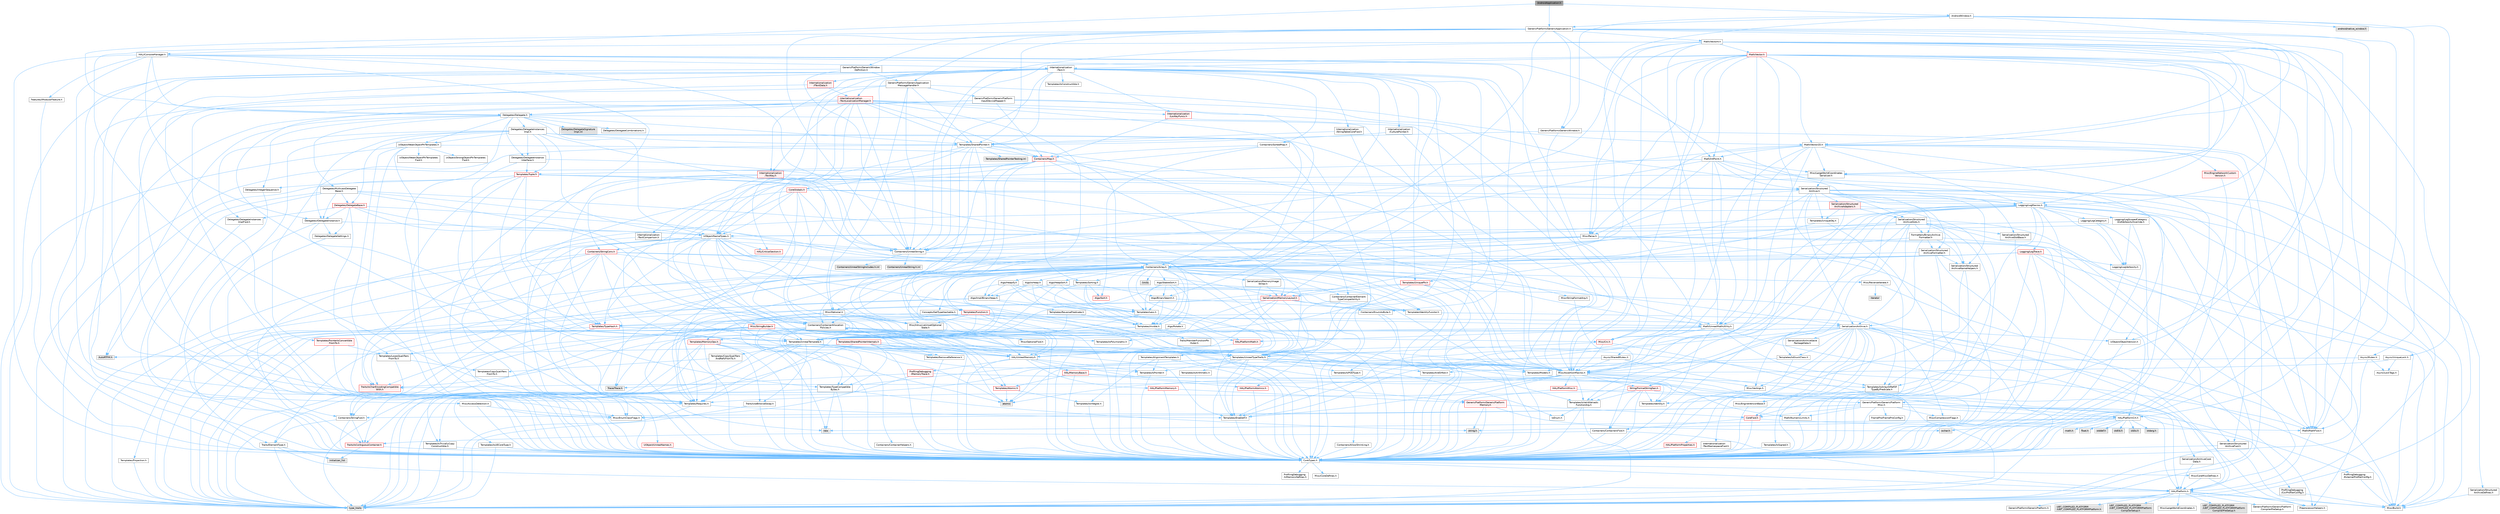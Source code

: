 digraph "AndroidApplication.h"
{
 // INTERACTIVE_SVG=YES
 // LATEX_PDF_SIZE
  bgcolor="transparent";
  edge [fontname=Helvetica,fontsize=10,labelfontname=Helvetica,labelfontsize=10];
  node [fontname=Helvetica,fontsize=10,shape=box,height=0.2,width=0.4];
  Node1 [id="Node000001",label="AndroidApplication.h",height=0.2,width=0.4,color="gray40", fillcolor="grey60", style="filled", fontcolor="black",tooltip=" "];
  Node1 -> Node2 [id="edge1_Node000001_Node000002",color="steelblue1",style="solid",tooltip=" "];
  Node2 [id="Node000002",label="GenericPlatform/GenericApplication.h",height=0.2,width=0.4,color="grey40", fillcolor="white", style="filled",URL="$d2/d23/GenericApplication_8h.html",tooltip=" "];
  Node2 -> Node3 [id="edge2_Node000002_Node000003",color="steelblue1",style="solid",tooltip=" "];
  Node3 [id="Node000003",label="Containers/Array.h",height=0.2,width=0.4,color="grey40", fillcolor="white", style="filled",URL="$df/dd0/Array_8h.html",tooltip=" "];
  Node3 -> Node4 [id="edge3_Node000003_Node000004",color="steelblue1",style="solid",tooltip=" "];
  Node4 [id="Node000004",label="CoreTypes.h",height=0.2,width=0.4,color="grey40", fillcolor="white", style="filled",URL="$dc/dec/CoreTypes_8h.html",tooltip=" "];
  Node4 -> Node5 [id="edge4_Node000004_Node000005",color="steelblue1",style="solid",tooltip=" "];
  Node5 [id="Node000005",label="HAL/Platform.h",height=0.2,width=0.4,color="grey40", fillcolor="white", style="filled",URL="$d9/dd0/Platform_8h.html",tooltip=" "];
  Node5 -> Node6 [id="edge5_Node000005_Node000006",color="steelblue1",style="solid",tooltip=" "];
  Node6 [id="Node000006",label="Misc/Build.h",height=0.2,width=0.4,color="grey40", fillcolor="white", style="filled",URL="$d3/dbb/Build_8h.html",tooltip=" "];
  Node5 -> Node7 [id="edge6_Node000005_Node000007",color="steelblue1",style="solid",tooltip=" "];
  Node7 [id="Node000007",label="Misc/LargeWorldCoordinates.h",height=0.2,width=0.4,color="grey40", fillcolor="white", style="filled",URL="$d2/dcb/LargeWorldCoordinates_8h.html",tooltip=" "];
  Node5 -> Node8 [id="edge7_Node000005_Node000008",color="steelblue1",style="solid",tooltip=" "];
  Node8 [id="Node000008",label="type_traits",height=0.2,width=0.4,color="grey60", fillcolor="#E0E0E0", style="filled",tooltip=" "];
  Node5 -> Node9 [id="edge8_Node000005_Node000009",color="steelblue1",style="solid",tooltip=" "];
  Node9 [id="Node000009",label="PreprocessorHelpers.h",height=0.2,width=0.4,color="grey40", fillcolor="white", style="filled",URL="$db/ddb/PreprocessorHelpers_8h.html",tooltip=" "];
  Node5 -> Node10 [id="edge9_Node000005_Node000010",color="steelblue1",style="solid",tooltip=" "];
  Node10 [id="Node000010",label="UBT_COMPILED_PLATFORM\l/UBT_COMPILED_PLATFORMPlatform\lCompilerPreSetup.h",height=0.2,width=0.4,color="grey60", fillcolor="#E0E0E0", style="filled",tooltip=" "];
  Node5 -> Node11 [id="edge10_Node000005_Node000011",color="steelblue1",style="solid",tooltip=" "];
  Node11 [id="Node000011",label="GenericPlatform/GenericPlatform\lCompilerPreSetup.h",height=0.2,width=0.4,color="grey40", fillcolor="white", style="filled",URL="$d9/dc8/GenericPlatformCompilerPreSetup_8h.html",tooltip=" "];
  Node5 -> Node12 [id="edge11_Node000005_Node000012",color="steelblue1",style="solid",tooltip=" "];
  Node12 [id="Node000012",label="GenericPlatform/GenericPlatform.h",height=0.2,width=0.4,color="grey40", fillcolor="white", style="filled",URL="$d6/d84/GenericPlatform_8h.html",tooltip=" "];
  Node5 -> Node13 [id="edge12_Node000005_Node000013",color="steelblue1",style="solid",tooltip=" "];
  Node13 [id="Node000013",label="UBT_COMPILED_PLATFORM\l/UBT_COMPILED_PLATFORMPlatform.h",height=0.2,width=0.4,color="grey60", fillcolor="#E0E0E0", style="filled",tooltip=" "];
  Node5 -> Node14 [id="edge13_Node000005_Node000014",color="steelblue1",style="solid",tooltip=" "];
  Node14 [id="Node000014",label="UBT_COMPILED_PLATFORM\l/UBT_COMPILED_PLATFORMPlatform\lCompilerSetup.h",height=0.2,width=0.4,color="grey60", fillcolor="#E0E0E0", style="filled",tooltip=" "];
  Node4 -> Node15 [id="edge14_Node000004_Node000015",color="steelblue1",style="solid",tooltip=" "];
  Node15 [id="Node000015",label="ProfilingDebugging\l/UMemoryDefines.h",height=0.2,width=0.4,color="grey40", fillcolor="white", style="filled",URL="$d2/da2/UMemoryDefines_8h.html",tooltip=" "];
  Node4 -> Node16 [id="edge15_Node000004_Node000016",color="steelblue1",style="solid",tooltip=" "];
  Node16 [id="Node000016",label="Misc/CoreMiscDefines.h",height=0.2,width=0.4,color="grey40", fillcolor="white", style="filled",URL="$da/d38/CoreMiscDefines_8h.html",tooltip=" "];
  Node16 -> Node5 [id="edge16_Node000016_Node000005",color="steelblue1",style="solid",tooltip=" "];
  Node16 -> Node9 [id="edge17_Node000016_Node000009",color="steelblue1",style="solid",tooltip=" "];
  Node4 -> Node17 [id="edge18_Node000004_Node000017",color="steelblue1",style="solid",tooltip=" "];
  Node17 [id="Node000017",label="Misc/CoreDefines.h",height=0.2,width=0.4,color="grey40", fillcolor="white", style="filled",URL="$d3/dd2/CoreDefines_8h.html",tooltip=" "];
  Node3 -> Node18 [id="edge19_Node000003_Node000018",color="steelblue1",style="solid",tooltip=" "];
  Node18 [id="Node000018",label="Misc/AssertionMacros.h",height=0.2,width=0.4,color="grey40", fillcolor="white", style="filled",URL="$d0/dfa/AssertionMacros_8h.html",tooltip=" "];
  Node18 -> Node4 [id="edge20_Node000018_Node000004",color="steelblue1",style="solid",tooltip=" "];
  Node18 -> Node5 [id="edge21_Node000018_Node000005",color="steelblue1",style="solid",tooltip=" "];
  Node18 -> Node19 [id="edge22_Node000018_Node000019",color="steelblue1",style="solid",tooltip=" "];
  Node19 [id="Node000019",label="HAL/PlatformMisc.h",height=0.2,width=0.4,color="red", fillcolor="#FFF0F0", style="filled",URL="$d0/df5/PlatformMisc_8h.html",tooltip=" "];
  Node19 -> Node4 [id="edge23_Node000019_Node000004",color="steelblue1",style="solid",tooltip=" "];
  Node19 -> Node20 [id="edge24_Node000019_Node000020",color="steelblue1",style="solid",tooltip=" "];
  Node20 [id="Node000020",label="GenericPlatform/GenericPlatform\lMisc.h",height=0.2,width=0.4,color="grey40", fillcolor="white", style="filled",URL="$db/d9a/GenericPlatformMisc_8h.html",tooltip=" "];
  Node20 -> Node21 [id="edge25_Node000020_Node000021",color="steelblue1",style="solid",tooltip=" "];
  Node21 [id="Node000021",label="Containers/StringFwd.h",height=0.2,width=0.4,color="grey40", fillcolor="white", style="filled",URL="$df/d37/StringFwd_8h.html",tooltip=" "];
  Node21 -> Node4 [id="edge26_Node000021_Node000004",color="steelblue1",style="solid",tooltip=" "];
  Node21 -> Node22 [id="edge27_Node000021_Node000022",color="steelblue1",style="solid",tooltip=" "];
  Node22 [id="Node000022",label="Traits/ElementType.h",height=0.2,width=0.4,color="grey40", fillcolor="white", style="filled",URL="$d5/d4f/ElementType_8h.html",tooltip=" "];
  Node22 -> Node5 [id="edge28_Node000022_Node000005",color="steelblue1",style="solid",tooltip=" "];
  Node22 -> Node23 [id="edge29_Node000022_Node000023",color="steelblue1",style="solid",tooltip=" "];
  Node23 [id="Node000023",label="initializer_list",height=0.2,width=0.4,color="grey60", fillcolor="#E0E0E0", style="filled",tooltip=" "];
  Node22 -> Node8 [id="edge30_Node000022_Node000008",color="steelblue1",style="solid",tooltip=" "];
  Node21 -> Node24 [id="edge31_Node000021_Node000024",color="steelblue1",style="solid",tooltip=" "];
  Node24 [id="Node000024",label="Traits/IsContiguousContainer.h",height=0.2,width=0.4,color="red", fillcolor="#FFF0F0", style="filled",URL="$d5/d3c/IsContiguousContainer_8h.html",tooltip=" "];
  Node24 -> Node4 [id="edge32_Node000024_Node000004",color="steelblue1",style="solid",tooltip=" "];
  Node24 -> Node23 [id="edge33_Node000024_Node000023",color="steelblue1",style="solid",tooltip=" "];
  Node20 -> Node26 [id="edge34_Node000020_Node000026",color="steelblue1",style="solid",tooltip=" "];
  Node26 [id="Node000026",label="CoreFwd.h",height=0.2,width=0.4,color="red", fillcolor="#FFF0F0", style="filled",URL="$d1/d1e/CoreFwd_8h.html",tooltip=" "];
  Node26 -> Node4 [id="edge35_Node000026_Node000004",color="steelblue1",style="solid",tooltip=" "];
  Node26 -> Node27 [id="edge36_Node000026_Node000027",color="steelblue1",style="solid",tooltip=" "];
  Node27 [id="Node000027",label="Containers/ContainersFwd.h",height=0.2,width=0.4,color="grey40", fillcolor="white", style="filled",URL="$d4/d0a/ContainersFwd_8h.html",tooltip=" "];
  Node27 -> Node5 [id="edge37_Node000027_Node000005",color="steelblue1",style="solid",tooltip=" "];
  Node27 -> Node4 [id="edge38_Node000027_Node000004",color="steelblue1",style="solid",tooltip=" "];
  Node27 -> Node24 [id="edge39_Node000027_Node000024",color="steelblue1",style="solid",tooltip=" "];
  Node26 -> Node28 [id="edge40_Node000026_Node000028",color="steelblue1",style="solid",tooltip=" "];
  Node28 [id="Node000028",label="Math/MathFwd.h",height=0.2,width=0.4,color="grey40", fillcolor="white", style="filled",URL="$d2/d10/MathFwd_8h.html",tooltip=" "];
  Node28 -> Node5 [id="edge41_Node000028_Node000005",color="steelblue1",style="solid",tooltip=" "];
  Node20 -> Node4 [id="edge42_Node000020_Node000004",color="steelblue1",style="solid",tooltip=" "];
  Node20 -> Node30 [id="edge43_Node000020_Node000030",color="steelblue1",style="solid",tooltip=" "];
  Node30 [id="Node000030",label="FramePro/FrameProConfig.h",height=0.2,width=0.4,color="grey40", fillcolor="white", style="filled",URL="$d7/d90/FrameProConfig_8h.html",tooltip=" "];
  Node20 -> Node31 [id="edge44_Node000020_Node000031",color="steelblue1",style="solid",tooltip=" "];
  Node31 [id="Node000031",label="HAL/PlatformCrt.h",height=0.2,width=0.4,color="grey40", fillcolor="white", style="filled",URL="$d8/d75/PlatformCrt_8h.html",tooltip=" "];
  Node31 -> Node32 [id="edge45_Node000031_Node000032",color="steelblue1",style="solid",tooltip=" "];
  Node32 [id="Node000032",label="new",height=0.2,width=0.4,color="grey60", fillcolor="#E0E0E0", style="filled",tooltip=" "];
  Node31 -> Node33 [id="edge46_Node000031_Node000033",color="steelblue1",style="solid",tooltip=" "];
  Node33 [id="Node000033",label="wchar.h",height=0.2,width=0.4,color="grey60", fillcolor="#E0E0E0", style="filled",tooltip=" "];
  Node31 -> Node34 [id="edge47_Node000031_Node000034",color="steelblue1",style="solid",tooltip=" "];
  Node34 [id="Node000034",label="stddef.h",height=0.2,width=0.4,color="grey60", fillcolor="#E0E0E0", style="filled",tooltip=" "];
  Node31 -> Node35 [id="edge48_Node000031_Node000035",color="steelblue1",style="solid",tooltip=" "];
  Node35 [id="Node000035",label="stdlib.h",height=0.2,width=0.4,color="grey60", fillcolor="#E0E0E0", style="filled",tooltip=" "];
  Node31 -> Node36 [id="edge49_Node000031_Node000036",color="steelblue1",style="solid",tooltip=" "];
  Node36 [id="Node000036",label="stdio.h",height=0.2,width=0.4,color="grey60", fillcolor="#E0E0E0", style="filled",tooltip=" "];
  Node31 -> Node37 [id="edge50_Node000031_Node000037",color="steelblue1",style="solid",tooltip=" "];
  Node37 [id="Node000037",label="stdarg.h",height=0.2,width=0.4,color="grey60", fillcolor="#E0E0E0", style="filled",tooltip=" "];
  Node31 -> Node38 [id="edge51_Node000031_Node000038",color="steelblue1",style="solid",tooltip=" "];
  Node38 [id="Node000038",label="math.h",height=0.2,width=0.4,color="grey60", fillcolor="#E0E0E0", style="filled",tooltip=" "];
  Node31 -> Node39 [id="edge52_Node000031_Node000039",color="steelblue1",style="solid",tooltip=" "];
  Node39 [id="Node000039",label="float.h",height=0.2,width=0.4,color="grey60", fillcolor="#E0E0E0", style="filled",tooltip=" "];
  Node31 -> Node40 [id="edge53_Node000031_Node000040",color="steelblue1",style="solid",tooltip=" "];
  Node40 [id="Node000040",label="string.h",height=0.2,width=0.4,color="grey60", fillcolor="#E0E0E0", style="filled",tooltip=" "];
  Node20 -> Node41 [id="edge54_Node000020_Node000041",color="steelblue1",style="solid",tooltip=" "];
  Node41 [id="Node000041",label="Math/NumericLimits.h",height=0.2,width=0.4,color="grey40", fillcolor="white", style="filled",URL="$df/d1b/NumericLimits_8h.html",tooltip=" "];
  Node41 -> Node4 [id="edge55_Node000041_Node000004",color="steelblue1",style="solid",tooltip=" "];
  Node20 -> Node42 [id="edge56_Node000020_Node000042",color="steelblue1",style="solid",tooltip=" "];
  Node42 [id="Node000042",label="Misc/CompressionFlags.h",height=0.2,width=0.4,color="grey40", fillcolor="white", style="filled",URL="$d9/d76/CompressionFlags_8h.html",tooltip=" "];
  Node20 -> Node43 [id="edge57_Node000020_Node000043",color="steelblue1",style="solid",tooltip=" "];
  Node43 [id="Node000043",label="Misc/EnumClassFlags.h",height=0.2,width=0.4,color="grey40", fillcolor="white", style="filled",URL="$d8/de7/EnumClassFlags_8h.html",tooltip=" "];
  Node20 -> Node44 [id="edge58_Node000020_Node000044",color="steelblue1",style="solid",tooltip=" "];
  Node44 [id="Node000044",label="ProfilingDebugging\l/CsvProfilerConfig.h",height=0.2,width=0.4,color="grey40", fillcolor="white", style="filled",URL="$d3/d88/CsvProfilerConfig_8h.html",tooltip=" "];
  Node44 -> Node6 [id="edge59_Node000044_Node000006",color="steelblue1",style="solid",tooltip=" "];
  Node20 -> Node45 [id="edge60_Node000020_Node000045",color="steelblue1",style="solid",tooltip=" "];
  Node45 [id="Node000045",label="ProfilingDebugging\l/ExternalProfilerConfig.h",height=0.2,width=0.4,color="grey40", fillcolor="white", style="filled",URL="$d3/dbb/ExternalProfilerConfig_8h.html",tooltip=" "];
  Node45 -> Node6 [id="edge61_Node000045_Node000006",color="steelblue1",style="solid",tooltip=" "];
  Node18 -> Node9 [id="edge62_Node000018_Node000009",color="steelblue1",style="solid",tooltip=" "];
  Node18 -> Node55 [id="edge63_Node000018_Node000055",color="steelblue1",style="solid",tooltip=" "];
  Node55 [id="Node000055",label="Templates/EnableIf.h",height=0.2,width=0.4,color="grey40", fillcolor="white", style="filled",URL="$d7/d60/EnableIf_8h.html",tooltip=" "];
  Node55 -> Node4 [id="edge64_Node000055_Node000004",color="steelblue1",style="solid",tooltip=" "];
  Node18 -> Node56 [id="edge65_Node000018_Node000056",color="steelblue1",style="solid",tooltip=" "];
  Node56 [id="Node000056",label="Templates/IsArrayOrRefOf\lTypeByPredicate.h",height=0.2,width=0.4,color="grey40", fillcolor="white", style="filled",URL="$d6/da1/IsArrayOrRefOfTypeByPredicate_8h.html",tooltip=" "];
  Node56 -> Node4 [id="edge66_Node000056_Node000004",color="steelblue1",style="solid",tooltip=" "];
  Node18 -> Node57 [id="edge67_Node000018_Node000057",color="steelblue1",style="solid",tooltip=" "];
  Node57 [id="Node000057",label="Templates/IsValidVariadic\lFunctionArg.h",height=0.2,width=0.4,color="grey40", fillcolor="white", style="filled",URL="$d0/dc8/IsValidVariadicFunctionArg_8h.html",tooltip=" "];
  Node57 -> Node4 [id="edge68_Node000057_Node000004",color="steelblue1",style="solid",tooltip=" "];
  Node57 -> Node58 [id="edge69_Node000057_Node000058",color="steelblue1",style="solid",tooltip=" "];
  Node58 [id="Node000058",label="IsEnum.h",height=0.2,width=0.4,color="grey40", fillcolor="white", style="filled",URL="$d4/de5/IsEnum_8h.html",tooltip=" "];
  Node57 -> Node8 [id="edge70_Node000057_Node000008",color="steelblue1",style="solid",tooltip=" "];
  Node18 -> Node59 [id="edge71_Node000018_Node000059",color="steelblue1",style="solid",tooltip=" "];
  Node59 [id="Node000059",label="Traits/IsCharEncodingCompatible\lWith.h",height=0.2,width=0.4,color="red", fillcolor="#FFF0F0", style="filled",URL="$df/dd1/IsCharEncodingCompatibleWith_8h.html",tooltip=" "];
  Node59 -> Node8 [id="edge72_Node000059_Node000008",color="steelblue1",style="solid",tooltip=" "];
  Node18 -> Node61 [id="edge73_Node000018_Node000061",color="steelblue1",style="solid",tooltip=" "];
  Node61 [id="Node000061",label="Misc/VarArgs.h",height=0.2,width=0.4,color="grey40", fillcolor="white", style="filled",URL="$d5/d6f/VarArgs_8h.html",tooltip=" "];
  Node61 -> Node4 [id="edge74_Node000061_Node000004",color="steelblue1",style="solid",tooltip=" "];
  Node18 -> Node62 [id="edge75_Node000018_Node000062",color="steelblue1",style="solid",tooltip=" "];
  Node62 [id="Node000062",label="String/FormatStringSan.h",height=0.2,width=0.4,color="red", fillcolor="#FFF0F0", style="filled",URL="$d3/d8b/FormatStringSan_8h.html",tooltip=" "];
  Node62 -> Node8 [id="edge76_Node000062_Node000008",color="steelblue1",style="solid",tooltip=" "];
  Node62 -> Node4 [id="edge77_Node000062_Node000004",color="steelblue1",style="solid",tooltip=" "];
  Node62 -> Node63 [id="edge78_Node000062_Node000063",color="steelblue1",style="solid",tooltip=" "];
  Node63 [id="Node000063",label="Templates/Requires.h",height=0.2,width=0.4,color="grey40", fillcolor="white", style="filled",URL="$dc/d96/Requires_8h.html",tooltip=" "];
  Node63 -> Node55 [id="edge79_Node000063_Node000055",color="steelblue1",style="solid",tooltip=" "];
  Node63 -> Node8 [id="edge80_Node000063_Node000008",color="steelblue1",style="solid",tooltip=" "];
  Node62 -> Node64 [id="edge81_Node000062_Node000064",color="steelblue1",style="solid",tooltip=" "];
  Node64 [id="Node000064",label="Templates/Identity.h",height=0.2,width=0.4,color="grey40", fillcolor="white", style="filled",URL="$d0/dd5/Identity_8h.html",tooltip=" "];
  Node62 -> Node57 [id="edge82_Node000062_Node000057",color="steelblue1",style="solid",tooltip=" "];
  Node62 -> Node27 [id="edge83_Node000062_Node000027",color="steelblue1",style="solid",tooltip=" "];
  Node18 -> Node68 [id="edge84_Node000018_Node000068",color="steelblue1",style="solid",tooltip=" "];
  Node68 [id="Node000068",label="atomic",height=0.2,width=0.4,color="grey60", fillcolor="#E0E0E0", style="filled",tooltip=" "];
  Node3 -> Node69 [id="edge85_Node000003_Node000069",color="steelblue1",style="solid",tooltip=" "];
  Node69 [id="Node000069",label="Misc/IntrusiveUnsetOptional\lState.h",height=0.2,width=0.4,color="grey40", fillcolor="white", style="filled",URL="$d2/d0a/IntrusiveUnsetOptionalState_8h.html",tooltip=" "];
  Node69 -> Node70 [id="edge86_Node000069_Node000070",color="steelblue1",style="solid",tooltip=" "];
  Node70 [id="Node000070",label="Misc/OptionalFwd.h",height=0.2,width=0.4,color="grey40", fillcolor="white", style="filled",URL="$dc/d50/OptionalFwd_8h.html",tooltip=" "];
  Node3 -> Node71 [id="edge87_Node000003_Node000071",color="steelblue1",style="solid",tooltip=" "];
  Node71 [id="Node000071",label="Misc/ReverseIterate.h",height=0.2,width=0.4,color="grey40", fillcolor="white", style="filled",URL="$db/de3/ReverseIterate_8h.html",tooltip=" "];
  Node71 -> Node5 [id="edge88_Node000071_Node000005",color="steelblue1",style="solid",tooltip=" "];
  Node71 -> Node72 [id="edge89_Node000071_Node000072",color="steelblue1",style="solid",tooltip=" "];
  Node72 [id="Node000072",label="iterator",height=0.2,width=0.4,color="grey60", fillcolor="#E0E0E0", style="filled",tooltip=" "];
  Node3 -> Node73 [id="edge90_Node000003_Node000073",color="steelblue1",style="solid",tooltip=" "];
  Node73 [id="Node000073",label="HAL/UnrealMemory.h",height=0.2,width=0.4,color="grey40", fillcolor="white", style="filled",URL="$d9/d96/UnrealMemory_8h.html",tooltip=" "];
  Node73 -> Node4 [id="edge91_Node000073_Node000004",color="steelblue1",style="solid",tooltip=" "];
  Node73 -> Node74 [id="edge92_Node000073_Node000074",color="steelblue1",style="solid",tooltip=" "];
  Node74 [id="Node000074",label="GenericPlatform/GenericPlatform\lMemory.h",height=0.2,width=0.4,color="red", fillcolor="#FFF0F0", style="filled",URL="$dd/d22/GenericPlatformMemory_8h.html",tooltip=" "];
  Node74 -> Node26 [id="edge93_Node000074_Node000026",color="steelblue1",style="solid",tooltip=" "];
  Node74 -> Node4 [id="edge94_Node000074_Node000004",color="steelblue1",style="solid",tooltip=" "];
  Node74 -> Node40 [id="edge95_Node000074_Node000040",color="steelblue1",style="solid",tooltip=" "];
  Node74 -> Node33 [id="edge96_Node000074_Node000033",color="steelblue1",style="solid",tooltip=" "];
  Node73 -> Node77 [id="edge97_Node000073_Node000077",color="steelblue1",style="solid",tooltip=" "];
  Node77 [id="Node000077",label="HAL/MemoryBase.h",height=0.2,width=0.4,color="red", fillcolor="#FFF0F0", style="filled",URL="$d6/d9f/MemoryBase_8h.html",tooltip=" "];
  Node77 -> Node4 [id="edge98_Node000077_Node000004",color="steelblue1",style="solid",tooltip=" "];
  Node77 -> Node48 [id="edge99_Node000077_Node000048",color="steelblue1",style="solid",tooltip=" "];
  Node48 [id="Node000048",label="HAL/PlatformAtomics.h",height=0.2,width=0.4,color="red", fillcolor="#FFF0F0", style="filled",URL="$d3/d36/PlatformAtomics_8h.html",tooltip=" "];
  Node48 -> Node4 [id="edge100_Node000048_Node000004",color="steelblue1",style="solid",tooltip=" "];
  Node77 -> Node31 [id="edge101_Node000077_Node000031",color="steelblue1",style="solid",tooltip=" "];
  Node77 -> Node81 [id="edge102_Node000077_Node000081",color="steelblue1",style="solid",tooltip=" "];
  Node81 [id="Node000081",label="Templates/Atomic.h",height=0.2,width=0.4,color="red", fillcolor="#FFF0F0", style="filled",URL="$d3/d91/Atomic_8h.html",tooltip=" "];
  Node81 -> Node84 [id="edge103_Node000081_Node000084",color="steelblue1",style="solid",tooltip=" "];
  Node84 [id="Node000084",label="Templates/IsIntegral.h",height=0.2,width=0.4,color="grey40", fillcolor="white", style="filled",URL="$da/d64/IsIntegral_8h.html",tooltip=" "];
  Node84 -> Node4 [id="edge104_Node000084_Node000004",color="steelblue1",style="solid",tooltip=" "];
  Node81 -> Node68 [id="edge105_Node000081_Node000068",color="steelblue1",style="solid",tooltip=" "];
  Node73 -> Node90 [id="edge106_Node000073_Node000090",color="steelblue1",style="solid",tooltip=" "];
  Node90 [id="Node000090",label="HAL/PlatformMemory.h",height=0.2,width=0.4,color="red", fillcolor="#FFF0F0", style="filled",URL="$de/d68/PlatformMemory_8h.html",tooltip=" "];
  Node90 -> Node4 [id="edge107_Node000090_Node000004",color="steelblue1",style="solid",tooltip=" "];
  Node90 -> Node74 [id="edge108_Node000090_Node000074",color="steelblue1",style="solid",tooltip=" "];
  Node73 -> Node92 [id="edge109_Node000073_Node000092",color="steelblue1",style="solid",tooltip=" "];
  Node92 [id="Node000092",label="ProfilingDebugging\l/MemoryTrace.h",height=0.2,width=0.4,color="red", fillcolor="#FFF0F0", style="filled",URL="$da/dd7/MemoryTrace_8h.html",tooltip=" "];
  Node92 -> Node5 [id="edge110_Node000092_Node000005",color="steelblue1",style="solid",tooltip=" "];
  Node92 -> Node43 [id="edge111_Node000092_Node000043",color="steelblue1",style="solid",tooltip=" "];
  Node92 -> Node54 [id="edge112_Node000092_Node000054",color="steelblue1",style="solid",tooltip=" "];
  Node54 [id="Node000054",label="Trace/Trace.h",height=0.2,width=0.4,color="grey60", fillcolor="#E0E0E0", style="filled",tooltip=" "];
  Node73 -> Node93 [id="edge113_Node000073_Node000093",color="steelblue1",style="solid",tooltip=" "];
  Node93 [id="Node000093",label="Templates/IsPointer.h",height=0.2,width=0.4,color="grey40", fillcolor="white", style="filled",URL="$d7/d05/IsPointer_8h.html",tooltip=" "];
  Node93 -> Node4 [id="edge114_Node000093_Node000004",color="steelblue1",style="solid",tooltip=" "];
  Node3 -> Node94 [id="edge115_Node000003_Node000094",color="steelblue1",style="solid",tooltip=" "];
  Node94 [id="Node000094",label="Templates/UnrealTypeTraits.h",height=0.2,width=0.4,color="grey40", fillcolor="white", style="filled",URL="$d2/d2d/UnrealTypeTraits_8h.html",tooltip=" "];
  Node94 -> Node4 [id="edge116_Node000094_Node000004",color="steelblue1",style="solid",tooltip=" "];
  Node94 -> Node93 [id="edge117_Node000094_Node000093",color="steelblue1",style="solid",tooltip=" "];
  Node94 -> Node18 [id="edge118_Node000094_Node000018",color="steelblue1",style="solid",tooltip=" "];
  Node94 -> Node86 [id="edge119_Node000094_Node000086",color="steelblue1",style="solid",tooltip=" "];
  Node86 [id="Node000086",label="Templates/AndOrNot.h",height=0.2,width=0.4,color="grey40", fillcolor="white", style="filled",URL="$db/d0a/AndOrNot_8h.html",tooltip=" "];
  Node86 -> Node4 [id="edge120_Node000086_Node000004",color="steelblue1",style="solid",tooltip=" "];
  Node94 -> Node55 [id="edge121_Node000094_Node000055",color="steelblue1",style="solid",tooltip=" "];
  Node94 -> Node95 [id="edge122_Node000094_Node000095",color="steelblue1",style="solid",tooltip=" "];
  Node95 [id="Node000095",label="Templates/IsArithmetic.h",height=0.2,width=0.4,color="grey40", fillcolor="white", style="filled",URL="$d2/d5d/IsArithmetic_8h.html",tooltip=" "];
  Node95 -> Node4 [id="edge123_Node000095_Node000004",color="steelblue1",style="solid",tooltip=" "];
  Node94 -> Node58 [id="edge124_Node000094_Node000058",color="steelblue1",style="solid",tooltip=" "];
  Node94 -> Node96 [id="edge125_Node000094_Node000096",color="steelblue1",style="solid",tooltip=" "];
  Node96 [id="Node000096",label="Templates/Models.h",height=0.2,width=0.4,color="grey40", fillcolor="white", style="filled",URL="$d3/d0c/Models_8h.html",tooltip=" "];
  Node96 -> Node64 [id="edge126_Node000096_Node000064",color="steelblue1",style="solid",tooltip=" "];
  Node94 -> Node97 [id="edge127_Node000094_Node000097",color="steelblue1",style="solid",tooltip=" "];
  Node97 [id="Node000097",label="Templates/IsPODType.h",height=0.2,width=0.4,color="grey40", fillcolor="white", style="filled",URL="$d7/db1/IsPODType_8h.html",tooltip=" "];
  Node97 -> Node4 [id="edge128_Node000097_Node000004",color="steelblue1",style="solid",tooltip=" "];
  Node94 -> Node98 [id="edge129_Node000094_Node000098",color="steelblue1",style="solid",tooltip=" "];
  Node98 [id="Node000098",label="Templates/IsUECoreType.h",height=0.2,width=0.4,color="grey40", fillcolor="white", style="filled",URL="$d1/db8/IsUECoreType_8h.html",tooltip=" "];
  Node98 -> Node4 [id="edge130_Node000098_Node000004",color="steelblue1",style="solid",tooltip=" "];
  Node98 -> Node8 [id="edge131_Node000098_Node000008",color="steelblue1",style="solid",tooltip=" "];
  Node94 -> Node87 [id="edge132_Node000094_Node000087",color="steelblue1",style="solid",tooltip=" "];
  Node87 [id="Node000087",label="Templates/IsTriviallyCopy\lConstructible.h",height=0.2,width=0.4,color="grey40", fillcolor="white", style="filled",URL="$d3/d78/IsTriviallyCopyConstructible_8h.html",tooltip=" "];
  Node87 -> Node4 [id="edge133_Node000087_Node000004",color="steelblue1",style="solid",tooltip=" "];
  Node87 -> Node8 [id="edge134_Node000087_Node000008",color="steelblue1",style="solid",tooltip=" "];
  Node3 -> Node99 [id="edge135_Node000003_Node000099",color="steelblue1",style="solid",tooltip=" "];
  Node99 [id="Node000099",label="Templates/UnrealTemplate.h",height=0.2,width=0.4,color="grey40", fillcolor="white", style="filled",URL="$d4/d24/UnrealTemplate_8h.html",tooltip=" "];
  Node99 -> Node4 [id="edge136_Node000099_Node000004",color="steelblue1",style="solid",tooltip=" "];
  Node99 -> Node93 [id="edge137_Node000099_Node000093",color="steelblue1",style="solid",tooltip=" "];
  Node99 -> Node73 [id="edge138_Node000099_Node000073",color="steelblue1",style="solid",tooltip=" "];
  Node99 -> Node100 [id="edge139_Node000099_Node000100",color="steelblue1",style="solid",tooltip=" "];
  Node100 [id="Node000100",label="Templates/CopyQualifiers\lAndRefsFromTo.h",height=0.2,width=0.4,color="grey40", fillcolor="white", style="filled",URL="$d3/db3/CopyQualifiersAndRefsFromTo_8h.html",tooltip=" "];
  Node100 -> Node101 [id="edge140_Node000100_Node000101",color="steelblue1",style="solid",tooltip=" "];
  Node101 [id="Node000101",label="Templates/CopyQualifiers\lFromTo.h",height=0.2,width=0.4,color="grey40", fillcolor="white", style="filled",URL="$d5/db4/CopyQualifiersFromTo_8h.html",tooltip=" "];
  Node99 -> Node94 [id="edge141_Node000099_Node000094",color="steelblue1",style="solid",tooltip=" "];
  Node99 -> Node102 [id="edge142_Node000099_Node000102",color="steelblue1",style="solid",tooltip=" "];
  Node102 [id="Node000102",label="Templates/RemoveReference.h",height=0.2,width=0.4,color="grey40", fillcolor="white", style="filled",URL="$da/dbe/RemoveReference_8h.html",tooltip=" "];
  Node102 -> Node4 [id="edge143_Node000102_Node000004",color="steelblue1",style="solid",tooltip=" "];
  Node99 -> Node63 [id="edge144_Node000099_Node000063",color="steelblue1",style="solid",tooltip=" "];
  Node99 -> Node103 [id="edge145_Node000099_Node000103",color="steelblue1",style="solid",tooltip=" "];
  Node103 [id="Node000103",label="Templates/TypeCompatible\lBytes.h",height=0.2,width=0.4,color="grey40", fillcolor="white", style="filled",URL="$df/d0a/TypeCompatibleBytes_8h.html",tooltip=" "];
  Node103 -> Node4 [id="edge146_Node000103_Node000004",color="steelblue1",style="solid",tooltip=" "];
  Node103 -> Node40 [id="edge147_Node000103_Node000040",color="steelblue1",style="solid",tooltip=" "];
  Node103 -> Node32 [id="edge148_Node000103_Node000032",color="steelblue1",style="solid",tooltip=" "];
  Node103 -> Node8 [id="edge149_Node000103_Node000008",color="steelblue1",style="solid",tooltip=" "];
  Node99 -> Node64 [id="edge150_Node000099_Node000064",color="steelblue1",style="solid",tooltip=" "];
  Node99 -> Node24 [id="edge151_Node000099_Node000024",color="steelblue1",style="solid",tooltip=" "];
  Node99 -> Node104 [id="edge152_Node000099_Node000104",color="steelblue1",style="solid",tooltip=" "];
  Node104 [id="Node000104",label="Traits/UseBitwiseSwap.h",height=0.2,width=0.4,color="grey40", fillcolor="white", style="filled",URL="$db/df3/UseBitwiseSwap_8h.html",tooltip=" "];
  Node104 -> Node4 [id="edge153_Node000104_Node000004",color="steelblue1",style="solid",tooltip=" "];
  Node104 -> Node8 [id="edge154_Node000104_Node000008",color="steelblue1",style="solid",tooltip=" "];
  Node99 -> Node8 [id="edge155_Node000099_Node000008",color="steelblue1",style="solid",tooltip=" "];
  Node3 -> Node105 [id="edge156_Node000003_Node000105",color="steelblue1",style="solid",tooltip=" "];
  Node105 [id="Node000105",label="Containers/AllowShrinking.h",height=0.2,width=0.4,color="grey40", fillcolor="white", style="filled",URL="$d7/d1a/AllowShrinking_8h.html",tooltip=" "];
  Node105 -> Node4 [id="edge157_Node000105_Node000004",color="steelblue1",style="solid",tooltip=" "];
  Node3 -> Node106 [id="edge158_Node000003_Node000106",color="steelblue1",style="solid",tooltip=" "];
  Node106 [id="Node000106",label="Containers/ContainerAllocation\lPolicies.h",height=0.2,width=0.4,color="grey40", fillcolor="white", style="filled",URL="$d7/dff/ContainerAllocationPolicies_8h.html",tooltip=" "];
  Node106 -> Node4 [id="edge159_Node000106_Node000004",color="steelblue1",style="solid",tooltip=" "];
  Node106 -> Node107 [id="edge160_Node000106_Node000107",color="steelblue1",style="solid",tooltip=" "];
  Node107 [id="Node000107",label="Containers/ContainerHelpers.h",height=0.2,width=0.4,color="grey40", fillcolor="white", style="filled",URL="$d7/d33/ContainerHelpers_8h.html",tooltip=" "];
  Node107 -> Node4 [id="edge161_Node000107_Node000004",color="steelblue1",style="solid",tooltip=" "];
  Node106 -> Node106 [id="edge162_Node000106_Node000106",color="steelblue1",style="solid",tooltip=" "];
  Node106 -> Node108 [id="edge163_Node000106_Node000108",color="steelblue1",style="solid",tooltip=" "];
  Node108 [id="Node000108",label="HAL/PlatformMath.h",height=0.2,width=0.4,color="red", fillcolor="#FFF0F0", style="filled",URL="$dc/d53/PlatformMath_8h.html",tooltip=" "];
  Node108 -> Node4 [id="edge164_Node000108_Node000004",color="steelblue1",style="solid",tooltip=" "];
  Node106 -> Node73 [id="edge165_Node000106_Node000073",color="steelblue1",style="solid",tooltip=" "];
  Node106 -> Node41 [id="edge166_Node000106_Node000041",color="steelblue1",style="solid",tooltip=" "];
  Node106 -> Node18 [id="edge167_Node000106_Node000018",color="steelblue1",style="solid",tooltip=" "];
  Node106 -> Node116 [id="edge168_Node000106_Node000116",color="steelblue1",style="solid",tooltip=" "];
  Node116 [id="Node000116",label="Templates/IsPolymorphic.h",height=0.2,width=0.4,color="grey40", fillcolor="white", style="filled",URL="$dc/d20/IsPolymorphic_8h.html",tooltip=" "];
  Node106 -> Node117 [id="edge169_Node000106_Node000117",color="steelblue1",style="solid",tooltip=" "];
  Node117 [id="Node000117",label="Templates/MemoryOps.h",height=0.2,width=0.4,color="red", fillcolor="#FFF0F0", style="filled",URL="$db/dea/MemoryOps_8h.html",tooltip=" "];
  Node117 -> Node4 [id="edge170_Node000117_Node000004",color="steelblue1",style="solid",tooltip=" "];
  Node117 -> Node73 [id="edge171_Node000117_Node000073",color="steelblue1",style="solid",tooltip=" "];
  Node117 -> Node87 [id="edge172_Node000117_Node000087",color="steelblue1",style="solid",tooltip=" "];
  Node117 -> Node63 [id="edge173_Node000117_Node000063",color="steelblue1",style="solid",tooltip=" "];
  Node117 -> Node94 [id="edge174_Node000117_Node000094",color="steelblue1",style="solid",tooltip=" "];
  Node117 -> Node104 [id="edge175_Node000117_Node000104",color="steelblue1",style="solid",tooltip=" "];
  Node117 -> Node32 [id="edge176_Node000117_Node000032",color="steelblue1",style="solid",tooltip=" "];
  Node117 -> Node8 [id="edge177_Node000117_Node000008",color="steelblue1",style="solid",tooltip=" "];
  Node106 -> Node103 [id="edge178_Node000106_Node000103",color="steelblue1",style="solid",tooltip=" "];
  Node106 -> Node8 [id="edge179_Node000106_Node000008",color="steelblue1",style="solid",tooltip=" "];
  Node3 -> Node118 [id="edge180_Node000003_Node000118",color="steelblue1",style="solid",tooltip=" "];
  Node118 [id="Node000118",label="Containers/ContainerElement\lTypeCompatibility.h",height=0.2,width=0.4,color="grey40", fillcolor="white", style="filled",URL="$df/ddf/ContainerElementTypeCompatibility_8h.html",tooltip=" "];
  Node118 -> Node4 [id="edge181_Node000118_Node000004",color="steelblue1",style="solid",tooltip=" "];
  Node118 -> Node94 [id="edge182_Node000118_Node000094",color="steelblue1",style="solid",tooltip=" "];
  Node3 -> Node119 [id="edge183_Node000003_Node000119",color="steelblue1",style="solid",tooltip=" "];
  Node119 [id="Node000119",label="Serialization/Archive.h",height=0.2,width=0.4,color="grey40", fillcolor="white", style="filled",URL="$d7/d3b/Archive_8h.html",tooltip=" "];
  Node119 -> Node26 [id="edge184_Node000119_Node000026",color="steelblue1",style="solid",tooltip=" "];
  Node119 -> Node4 [id="edge185_Node000119_Node000004",color="steelblue1",style="solid",tooltip=" "];
  Node119 -> Node120 [id="edge186_Node000119_Node000120",color="steelblue1",style="solid",tooltip=" "];
  Node120 [id="Node000120",label="HAL/PlatformProperties.h",height=0.2,width=0.4,color="red", fillcolor="#FFF0F0", style="filled",URL="$d9/db0/PlatformProperties_8h.html",tooltip=" "];
  Node120 -> Node4 [id="edge187_Node000120_Node000004",color="steelblue1",style="solid",tooltip=" "];
  Node119 -> Node123 [id="edge188_Node000119_Node000123",color="steelblue1",style="solid",tooltip=" "];
  Node123 [id="Node000123",label="Internationalization\l/TextNamespaceFwd.h",height=0.2,width=0.4,color="grey40", fillcolor="white", style="filled",URL="$d8/d97/TextNamespaceFwd_8h.html",tooltip=" "];
  Node123 -> Node4 [id="edge189_Node000123_Node000004",color="steelblue1",style="solid",tooltip=" "];
  Node119 -> Node28 [id="edge190_Node000119_Node000028",color="steelblue1",style="solid",tooltip=" "];
  Node119 -> Node18 [id="edge191_Node000119_Node000018",color="steelblue1",style="solid",tooltip=" "];
  Node119 -> Node6 [id="edge192_Node000119_Node000006",color="steelblue1",style="solid",tooltip=" "];
  Node119 -> Node42 [id="edge193_Node000119_Node000042",color="steelblue1",style="solid",tooltip=" "];
  Node119 -> Node124 [id="edge194_Node000119_Node000124",color="steelblue1",style="solid",tooltip=" "];
  Node124 [id="Node000124",label="Misc/EngineVersionBase.h",height=0.2,width=0.4,color="grey40", fillcolor="white", style="filled",URL="$d5/d2b/EngineVersionBase_8h.html",tooltip=" "];
  Node124 -> Node4 [id="edge195_Node000124_Node000004",color="steelblue1",style="solid",tooltip=" "];
  Node119 -> Node61 [id="edge196_Node000119_Node000061",color="steelblue1",style="solid",tooltip=" "];
  Node119 -> Node125 [id="edge197_Node000119_Node000125",color="steelblue1",style="solid",tooltip=" "];
  Node125 [id="Node000125",label="Serialization/ArchiveCook\lData.h",height=0.2,width=0.4,color="grey40", fillcolor="white", style="filled",URL="$dc/db6/ArchiveCookData_8h.html",tooltip=" "];
  Node125 -> Node5 [id="edge198_Node000125_Node000005",color="steelblue1",style="solid",tooltip=" "];
  Node119 -> Node126 [id="edge199_Node000119_Node000126",color="steelblue1",style="solid",tooltip=" "];
  Node126 [id="Node000126",label="Serialization/ArchiveSave\lPackageData.h",height=0.2,width=0.4,color="grey40", fillcolor="white", style="filled",URL="$d1/d37/ArchiveSavePackageData_8h.html",tooltip=" "];
  Node119 -> Node55 [id="edge200_Node000119_Node000055",color="steelblue1",style="solid",tooltip=" "];
  Node119 -> Node56 [id="edge201_Node000119_Node000056",color="steelblue1",style="solid",tooltip=" "];
  Node119 -> Node127 [id="edge202_Node000119_Node000127",color="steelblue1",style="solid",tooltip=" "];
  Node127 [id="Node000127",label="Templates/IsEnumClass.h",height=0.2,width=0.4,color="grey40", fillcolor="white", style="filled",URL="$d7/d15/IsEnumClass_8h.html",tooltip=" "];
  Node127 -> Node4 [id="edge203_Node000127_Node000004",color="steelblue1",style="solid",tooltip=" "];
  Node127 -> Node86 [id="edge204_Node000127_Node000086",color="steelblue1",style="solid",tooltip=" "];
  Node119 -> Node113 [id="edge205_Node000119_Node000113",color="steelblue1",style="solid",tooltip=" "];
  Node113 [id="Node000113",label="Templates/IsSigned.h",height=0.2,width=0.4,color="grey40", fillcolor="white", style="filled",URL="$d8/dd8/IsSigned_8h.html",tooltip=" "];
  Node113 -> Node4 [id="edge206_Node000113_Node000004",color="steelblue1",style="solid",tooltip=" "];
  Node119 -> Node57 [id="edge207_Node000119_Node000057",color="steelblue1",style="solid",tooltip=" "];
  Node119 -> Node99 [id="edge208_Node000119_Node000099",color="steelblue1",style="solid",tooltip=" "];
  Node119 -> Node59 [id="edge209_Node000119_Node000059",color="steelblue1",style="solid",tooltip=" "];
  Node119 -> Node128 [id="edge210_Node000119_Node000128",color="steelblue1",style="solid",tooltip=" "];
  Node128 [id="Node000128",label="UObject/ObjectVersion.h",height=0.2,width=0.4,color="grey40", fillcolor="white", style="filled",URL="$da/d63/ObjectVersion_8h.html",tooltip=" "];
  Node128 -> Node4 [id="edge211_Node000128_Node000004",color="steelblue1",style="solid",tooltip=" "];
  Node3 -> Node129 [id="edge212_Node000003_Node000129",color="steelblue1",style="solid",tooltip=" "];
  Node129 [id="Node000129",label="Serialization/MemoryImage\lWriter.h",height=0.2,width=0.4,color="grey40", fillcolor="white", style="filled",URL="$d0/d08/MemoryImageWriter_8h.html",tooltip=" "];
  Node129 -> Node4 [id="edge213_Node000129_Node000004",color="steelblue1",style="solid",tooltip=" "];
  Node129 -> Node130 [id="edge214_Node000129_Node000130",color="steelblue1",style="solid",tooltip=" "];
  Node130 [id="Node000130",label="Serialization/MemoryLayout.h",height=0.2,width=0.4,color="red", fillcolor="#FFF0F0", style="filled",URL="$d7/d66/MemoryLayout_8h.html",tooltip=" "];
  Node130 -> Node133 [id="edge215_Node000130_Node000133",color="steelblue1",style="solid",tooltip=" "];
  Node133 [id="Node000133",label="Containers/EnumAsByte.h",height=0.2,width=0.4,color="grey40", fillcolor="white", style="filled",URL="$d6/d9a/EnumAsByte_8h.html",tooltip=" "];
  Node133 -> Node4 [id="edge216_Node000133_Node000004",color="steelblue1",style="solid",tooltip=" "];
  Node133 -> Node97 [id="edge217_Node000133_Node000097",color="steelblue1",style="solid",tooltip=" "];
  Node133 -> Node134 [id="edge218_Node000133_Node000134",color="steelblue1",style="solid",tooltip=" "];
  Node134 [id="Node000134",label="Templates/TypeHash.h",height=0.2,width=0.4,color="red", fillcolor="#FFF0F0", style="filled",URL="$d1/d62/TypeHash_8h.html",tooltip=" "];
  Node134 -> Node4 [id="edge219_Node000134_Node000004",color="steelblue1",style="solid",tooltip=" "];
  Node134 -> Node63 [id="edge220_Node000134_Node000063",color="steelblue1",style="solid",tooltip=" "];
  Node134 -> Node135 [id="edge221_Node000134_Node000135",color="steelblue1",style="solid",tooltip=" "];
  Node135 [id="Node000135",label="Misc/Crc.h",height=0.2,width=0.4,color="red", fillcolor="#FFF0F0", style="filled",URL="$d4/dd2/Crc_8h.html",tooltip=" "];
  Node135 -> Node4 [id="edge222_Node000135_Node000004",color="steelblue1",style="solid",tooltip=" "];
  Node135 -> Node18 [id="edge223_Node000135_Node000018",color="steelblue1",style="solid",tooltip=" "];
  Node135 -> Node94 [id="edge224_Node000135_Node000094",color="steelblue1",style="solid",tooltip=" "];
  Node134 -> Node8 [id="edge225_Node000134_Node000008",color="steelblue1",style="solid",tooltip=" "];
  Node130 -> Node21 [id="edge226_Node000130_Node000021",color="steelblue1",style="solid",tooltip=" "];
  Node130 -> Node73 [id="edge227_Node000130_Node000073",color="steelblue1",style="solid",tooltip=" "];
  Node130 -> Node55 [id="edge228_Node000130_Node000055",color="steelblue1",style="solid",tooltip=" "];
  Node130 -> Node116 [id="edge229_Node000130_Node000116",color="steelblue1",style="solid",tooltip=" "];
  Node130 -> Node96 [id="edge230_Node000130_Node000096",color="steelblue1",style="solid",tooltip=" "];
  Node130 -> Node99 [id="edge231_Node000130_Node000099",color="steelblue1",style="solid",tooltip=" "];
  Node3 -> Node143 [id="edge232_Node000003_Node000143",color="steelblue1",style="solid",tooltip=" "];
  Node143 [id="Node000143",label="Algo/Heapify.h",height=0.2,width=0.4,color="grey40", fillcolor="white", style="filled",URL="$d0/d2a/Heapify_8h.html",tooltip=" "];
  Node143 -> Node144 [id="edge233_Node000143_Node000144",color="steelblue1",style="solid",tooltip=" "];
  Node144 [id="Node000144",label="Algo/Impl/BinaryHeap.h",height=0.2,width=0.4,color="grey40", fillcolor="white", style="filled",URL="$d7/da3/Algo_2Impl_2BinaryHeap_8h.html",tooltip=" "];
  Node144 -> Node145 [id="edge234_Node000144_Node000145",color="steelblue1",style="solid",tooltip=" "];
  Node145 [id="Node000145",label="Templates/Invoke.h",height=0.2,width=0.4,color="grey40", fillcolor="white", style="filled",URL="$d7/deb/Invoke_8h.html",tooltip=" "];
  Node145 -> Node4 [id="edge235_Node000145_Node000004",color="steelblue1",style="solid",tooltip=" "];
  Node145 -> Node146 [id="edge236_Node000145_Node000146",color="steelblue1",style="solid",tooltip=" "];
  Node146 [id="Node000146",label="Traits/MemberFunctionPtr\lOuter.h",height=0.2,width=0.4,color="grey40", fillcolor="white", style="filled",URL="$db/da7/MemberFunctionPtrOuter_8h.html",tooltip=" "];
  Node145 -> Node99 [id="edge237_Node000145_Node000099",color="steelblue1",style="solid",tooltip=" "];
  Node145 -> Node8 [id="edge238_Node000145_Node000008",color="steelblue1",style="solid",tooltip=" "];
  Node144 -> Node147 [id="edge239_Node000144_Node000147",color="steelblue1",style="solid",tooltip=" "];
  Node147 [id="Node000147",label="Templates/Projection.h",height=0.2,width=0.4,color="grey40", fillcolor="white", style="filled",URL="$d7/df0/Projection_8h.html",tooltip=" "];
  Node147 -> Node8 [id="edge240_Node000147_Node000008",color="steelblue1",style="solid",tooltip=" "];
  Node144 -> Node148 [id="edge241_Node000144_Node000148",color="steelblue1",style="solid",tooltip=" "];
  Node148 [id="Node000148",label="Templates/ReversePredicate.h",height=0.2,width=0.4,color="grey40", fillcolor="white", style="filled",URL="$d8/d28/ReversePredicate_8h.html",tooltip=" "];
  Node148 -> Node145 [id="edge242_Node000148_Node000145",color="steelblue1",style="solid",tooltip=" "];
  Node148 -> Node99 [id="edge243_Node000148_Node000099",color="steelblue1",style="solid",tooltip=" "];
  Node144 -> Node8 [id="edge244_Node000144_Node000008",color="steelblue1",style="solid",tooltip=" "];
  Node143 -> Node149 [id="edge245_Node000143_Node000149",color="steelblue1",style="solid",tooltip=" "];
  Node149 [id="Node000149",label="Templates/IdentityFunctor.h",height=0.2,width=0.4,color="grey40", fillcolor="white", style="filled",URL="$d7/d2e/IdentityFunctor_8h.html",tooltip=" "];
  Node149 -> Node5 [id="edge246_Node000149_Node000005",color="steelblue1",style="solid",tooltip=" "];
  Node143 -> Node145 [id="edge247_Node000143_Node000145",color="steelblue1",style="solid",tooltip=" "];
  Node143 -> Node150 [id="edge248_Node000143_Node000150",color="steelblue1",style="solid",tooltip=" "];
  Node150 [id="Node000150",label="Templates/Less.h",height=0.2,width=0.4,color="grey40", fillcolor="white", style="filled",URL="$de/dc8/Less_8h.html",tooltip=" "];
  Node150 -> Node4 [id="edge249_Node000150_Node000004",color="steelblue1",style="solid",tooltip=" "];
  Node150 -> Node99 [id="edge250_Node000150_Node000099",color="steelblue1",style="solid",tooltip=" "];
  Node143 -> Node99 [id="edge251_Node000143_Node000099",color="steelblue1",style="solid",tooltip=" "];
  Node3 -> Node151 [id="edge252_Node000003_Node000151",color="steelblue1",style="solid",tooltip=" "];
  Node151 [id="Node000151",label="Algo/HeapSort.h",height=0.2,width=0.4,color="grey40", fillcolor="white", style="filled",URL="$d3/d92/HeapSort_8h.html",tooltip=" "];
  Node151 -> Node144 [id="edge253_Node000151_Node000144",color="steelblue1",style="solid",tooltip=" "];
  Node151 -> Node149 [id="edge254_Node000151_Node000149",color="steelblue1",style="solid",tooltip=" "];
  Node151 -> Node150 [id="edge255_Node000151_Node000150",color="steelblue1",style="solid",tooltip=" "];
  Node151 -> Node99 [id="edge256_Node000151_Node000099",color="steelblue1",style="solid",tooltip=" "];
  Node3 -> Node152 [id="edge257_Node000003_Node000152",color="steelblue1",style="solid",tooltip=" "];
  Node152 [id="Node000152",label="Algo/IsHeap.h",height=0.2,width=0.4,color="grey40", fillcolor="white", style="filled",URL="$de/d32/IsHeap_8h.html",tooltip=" "];
  Node152 -> Node144 [id="edge258_Node000152_Node000144",color="steelblue1",style="solid",tooltip=" "];
  Node152 -> Node149 [id="edge259_Node000152_Node000149",color="steelblue1",style="solid",tooltip=" "];
  Node152 -> Node145 [id="edge260_Node000152_Node000145",color="steelblue1",style="solid",tooltip=" "];
  Node152 -> Node150 [id="edge261_Node000152_Node000150",color="steelblue1",style="solid",tooltip=" "];
  Node152 -> Node99 [id="edge262_Node000152_Node000099",color="steelblue1",style="solid",tooltip=" "];
  Node3 -> Node144 [id="edge263_Node000003_Node000144",color="steelblue1",style="solid",tooltip=" "];
  Node3 -> Node153 [id="edge264_Node000003_Node000153",color="steelblue1",style="solid",tooltip=" "];
  Node153 [id="Node000153",label="Algo/StableSort.h",height=0.2,width=0.4,color="grey40", fillcolor="white", style="filled",URL="$d7/d3c/StableSort_8h.html",tooltip=" "];
  Node153 -> Node154 [id="edge265_Node000153_Node000154",color="steelblue1",style="solid",tooltip=" "];
  Node154 [id="Node000154",label="Algo/BinarySearch.h",height=0.2,width=0.4,color="grey40", fillcolor="white", style="filled",URL="$db/db4/BinarySearch_8h.html",tooltip=" "];
  Node154 -> Node149 [id="edge266_Node000154_Node000149",color="steelblue1",style="solid",tooltip=" "];
  Node154 -> Node145 [id="edge267_Node000154_Node000145",color="steelblue1",style="solid",tooltip=" "];
  Node154 -> Node150 [id="edge268_Node000154_Node000150",color="steelblue1",style="solid",tooltip=" "];
  Node153 -> Node155 [id="edge269_Node000153_Node000155",color="steelblue1",style="solid",tooltip=" "];
  Node155 [id="Node000155",label="Algo/Rotate.h",height=0.2,width=0.4,color="grey40", fillcolor="white", style="filled",URL="$dd/da7/Rotate_8h.html",tooltip=" "];
  Node155 -> Node99 [id="edge270_Node000155_Node000099",color="steelblue1",style="solid",tooltip=" "];
  Node153 -> Node149 [id="edge271_Node000153_Node000149",color="steelblue1",style="solid",tooltip=" "];
  Node153 -> Node145 [id="edge272_Node000153_Node000145",color="steelblue1",style="solid",tooltip=" "];
  Node153 -> Node150 [id="edge273_Node000153_Node000150",color="steelblue1",style="solid",tooltip=" "];
  Node153 -> Node99 [id="edge274_Node000153_Node000099",color="steelblue1",style="solid",tooltip=" "];
  Node3 -> Node156 [id="edge275_Node000003_Node000156",color="steelblue1",style="solid",tooltip=" "];
  Node156 [id="Node000156",label="Concepts/GetTypeHashable.h",height=0.2,width=0.4,color="grey40", fillcolor="white", style="filled",URL="$d3/da2/GetTypeHashable_8h.html",tooltip=" "];
  Node156 -> Node4 [id="edge276_Node000156_Node000004",color="steelblue1",style="solid",tooltip=" "];
  Node156 -> Node134 [id="edge277_Node000156_Node000134",color="steelblue1",style="solid",tooltip=" "];
  Node3 -> Node149 [id="edge278_Node000003_Node000149",color="steelblue1",style="solid",tooltip=" "];
  Node3 -> Node145 [id="edge279_Node000003_Node000145",color="steelblue1",style="solid",tooltip=" "];
  Node3 -> Node150 [id="edge280_Node000003_Node000150",color="steelblue1",style="solid",tooltip=" "];
  Node3 -> Node157 [id="edge281_Node000003_Node000157",color="steelblue1",style="solid",tooltip=" "];
  Node157 [id="Node000157",label="Templates/LosesQualifiers\lFromTo.h",height=0.2,width=0.4,color="grey40", fillcolor="white", style="filled",URL="$d2/db3/LosesQualifiersFromTo_8h.html",tooltip=" "];
  Node157 -> Node101 [id="edge282_Node000157_Node000101",color="steelblue1",style="solid",tooltip=" "];
  Node157 -> Node8 [id="edge283_Node000157_Node000008",color="steelblue1",style="solid",tooltip=" "];
  Node3 -> Node63 [id="edge284_Node000003_Node000063",color="steelblue1",style="solid",tooltip=" "];
  Node3 -> Node158 [id="edge285_Node000003_Node000158",color="steelblue1",style="solid",tooltip=" "];
  Node158 [id="Node000158",label="Templates/Sorting.h",height=0.2,width=0.4,color="grey40", fillcolor="white", style="filled",URL="$d3/d9e/Sorting_8h.html",tooltip=" "];
  Node158 -> Node4 [id="edge286_Node000158_Node000004",color="steelblue1",style="solid",tooltip=" "];
  Node158 -> Node154 [id="edge287_Node000158_Node000154",color="steelblue1",style="solid",tooltip=" "];
  Node158 -> Node159 [id="edge288_Node000158_Node000159",color="steelblue1",style="solid",tooltip=" "];
  Node159 [id="Node000159",label="Algo/Sort.h",height=0.2,width=0.4,color="red", fillcolor="#FFF0F0", style="filled",URL="$d1/d87/Sort_8h.html",tooltip=" "];
  Node158 -> Node108 [id="edge289_Node000158_Node000108",color="steelblue1",style="solid",tooltip=" "];
  Node158 -> Node150 [id="edge290_Node000158_Node000150",color="steelblue1",style="solid",tooltip=" "];
  Node3 -> Node162 [id="edge291_Node000003_Node000162",color="steelblue1",style="solid",tooltip=" "];
  Node162 [id="Node000162",label="Templates/AlignmentTemplates.h",height=0.2,width=0.4,color="grey40", fillcolor="white", style="filled",URL="$dd/d32/AlignmentTemplates_8h.html",tooltip=" "];
  Node162 -> Node4 [id="edge292_Node000162_Node000004",color="steelblue1",style="solid",tooltip=" "];
  Node162 -> Node84 [id="edge293_Node000162_Node000084",color="steelblue1",style="solid",tooltip=" "];
  Node162 -> Node93 [id="edge294_Node000162_Node000093",color="steelblue1",style="solid",tooltip=" "];
  Node3 -> Node22 [id="edge295_Node000003_Node000022",color="steelblue1",style="solid",tooltip=" "];
  Node3 -> Node114 [id="edge296_Node000003_Node000114",color="steelblue1",style="solid",tooltip=" "];
  Node114 [id="Node000114",label="limits",height=0.2,width=0.4,color="grey60", fillcolor="#E0E0E0", style="filled",tooltip=" "];
  Node3 -> Node8 [id="edge297_Node000003_Node000008",color="steelblue1",style="solid",tooltip=" "];
  Node2 -> Node163 [id="edge298_Node000002_Node000163",color="steelblue1",style="solid",tooltip=" "];
  Node163 [id="Node000163",label="Containers/UnrealString.h",height=0.2,width=0.4,color="grey40", fillcolor="white", style="filled",URL="$d5/dba/UnrealString_8h.html",tooltip=" "];
  Node163 -> Node164 [id="edge299_Node000163_Node000164",color="steelblue1",style="solid",tooltip=" "];
  Node164 [id="Node000164",label="Containers/UnrealStringIncludes.h.inl",height=0.2,width=0.4,color="grey60", fillcolor="#E0E0E0", style="filled",tooltip=" "];
  Node163 -> Node165 [id="edge300_Node000163_Node000165",color="steelblue1",style="solid",tooltip=" "];
  Node165 [id="Node000165",label="Containers/UnrealString.h.inl",height=0.2,width=0.4,color="grey60", fillcolor="#E0E0E0", style="filled",tooltip=" "];
  Node163 -> Node166 [id="edge301_Node000163_Node000166",color="steelblue1",style="solid",tooltip=" "];
  Node166 [id="Node000166",label="Misc/StringFormatArg.h",height=0.2,width=0.4,color="grey40", fillcolor="white", style="filled",URL="$d2/d16/StringFormatArg_8h.html",tooltip=" "];
  Node166 -> Node27 [id="edge302_Node000166_Node000027",color="steelblue1",style="solid",tooltip=" "];
  Node2 -> Node4 [id="edge303_Node000002_Node000004",color="steelblue1",style="solid",tooltip=" "];
  Node2 -> Node167 [id="edge304_Node000002_Node000167",color="steelblue1",style="solid",tooltip=" "];
  Node167 [id="Node000167",label="Delegates/Delegate.h",height=0.2,width=0.4,color="grey40", fillcolor="white", style="filled",URL="$d4/d80/Delegate_8h.html",tooltip=" "];
  Node167 -> Node4 [id="edge305_Node000167_Node000004",color="steelblue1",style="solid",tooltip=" "];
  Node167 -> Node18 [id="edge306_Node000167_Node000018",color="steelblue1",style="solid",tooltip=" "];
  Node167 -> Node168 [id="edge307_Node000167_Node000168",color="steelblue1",style="solid",tooltip=" "];
  Node168 [id="Node000168",label="UObject/NameTypes.h",height=0.2,width=0.4,color="grey40", fillcolor="white", style="filled",URL="$d6/d35/NameTypes_8h.html",tooltip=" "];
  Node168 -> Node4 [id="edge308_Node000168_Node000004",color="steelblue1",style="solid",tooltip=" "];
  Node168 -> Node18 [id="edge309_Node000168_Node000018",color="steelblue1",style="solid",tooltip=" "];
  Node168 -> Node73 [id="edge310_Node000168_Node000073",color="steelblue1",style="solid",tooltip=" "];
  Node168 -> Node94 [id="edge311_Node000168_Node000094",color="steelblue1",style="solid",tooltip=" "];
  Node168 -> Node99 [id="edge312_Node000168_Node000099",color="steelblue1",style="solid",tooltip=" "];
  Node168 -> Node163 [id="edge313_Node000168_Node000163",color="steelblue1",style="solid",tooltip=" "];
  Node168 -> Node169 [id="edge314_Node000168_Node000169",color="steelblue1",style="solid",tooltip=" "];
  Node169 [id="Node000169",label="HAL/CriticalSection.h",height=0.2,width=0.4,color="red", fillcolor="#FFF0F0", style="filled",URL="$d6/d90/CriticalSection_8h.html",tooltip=" "];
  Node168 -> Node172 [id="edge315_Node000168_Node000172",color="steelblue1",style="solid",tooltip=" "];
  Node172 [id="Node000172",label="Containers/StringConv.h",height=0.2,width=0.4,color="red", fillcolor="#FFF0F0", style="filled",URL="$d3/ddf/StringConv_8h.html",tooltip=" "];
  Node172 -> Node4 [id="edge316_Node000172_Node000004",color="steelblue1",style="solid",tooltip=" "];
  Node172 -> Node18 [id="edge317_Node000172_Node000018",color="steelblue1",style="solid",tooltip=" "];
  Node172 -> Node106 [id="edge318_Node000172_Node000106",color="steelblue1",style="solid",tooltip=" "];
  Node172 -> Node3 [id="edge319_Node000172_Node000003",color="steelblue1",style="solid",tooltip=" "];
  Node172 -> Node99 [id="edge320_Node000172_Node000099",color="steelblue1",style="solid",tooltip=" "];
  Node172 -> Node94 [id="edge321_Node000172_Node000094",color="steelblue1",style="solid",tooltip=" "];
  Node172 -> Node22 [id="edge322_Node000172_Node000022",color="steelblue1",style="solid",tooltip=" "];
  Node172 -> Node59 [id="edge323_Node000172_Node000059",color="steelblue1",style="solid",tooltip=" "];
  Node172 -> Node24 [id="edge324_Node000172_Node000024",color="steelblue1",style="solid",tooltip=" "];
  Node172 -> Node8 [id="edge325_Node000172_Node000008",color="steelblue1",style="solid",tooltip=" "];
  Node168 -> Node21 [id="edge326_Node000168_Node000021",color="steelblue1",style="solid",tooltip=" "];
  Node168 -> Node174 [id="edge327_Node000168_Node000174",color="steelblue1",style="solid",tooltip=" "];
  Node174 [id="Node000174",label="UObject/UnrealNames.h",height=0.2,width=0.4,color="red", fillcolor="#FFF0F0", style="filled",URL="$d8/db1/UnrealNames_8h.html",tooltip=" "];
  Node174 -> Node4 [id="edge328_Node000174_Node000004",color="steelblue1",style="solid",tooltip=" "];
  Node168 -> Node81 [id="edge329_Node000168_Node000081",color="steelblue1",style="solid",tooltip=" "];
  Node168 -> Node130 [id="edge330_Node000168_Node000130",color="steelblue1",style="solid",tooltip=" "];
  Node168 -> Node69 [id="edge331_Node000168_Node000069",color="steelblue1",style="solid",tooltip=" "];
  Node168 -> Node176 [id="edge332_Node000168_Node000176",color="steelblue1",style="solid",tooltip=" "];
  Node176 [id="Node000176",label="Misc/StringBuilder.h",height=0.2,width=0.4,color="red", fillcolor="#FFF0F0", style="filled",URL="$d4/d52/StringBuilder_8h.html",tooltip=" "];
  Node176 -> Node21 [id="edge333_Node000176_Node000021",color="steelblue1",style="solid",tooltip=" "];
  Node176 -> Node4 [id="edge334_Node000176_Node000004",color="steelblue1",style="solid",tooltip=" "];
  Node176 -> Node73 [id="edge335_Node000176_Node000073",color="steelblue1",style="solid",tooltip=" "];
  Node176 -> Node18 [id="edge336_Node000176_Node000018",color="steelblue1",style="solid",tooltip=" "];
  Node176 -> Node55 [id="edge337_Node000176_Node000055",color="steelblue1",style="solid",tooltip=" "];
  Node176 -> Node56 [id="edge338_Node000176_Node000056",color="steelblue1",style="solid",tooltip=" "];
  Node176 -> Node57 [id="edge339_Node000176_Node000057",color="steelblue1",style="solid",tooltip=" "];
  Node176 -> Node63 [id="edge340_Node000176_Node000063",color="steelblue1",style="solid",tooltip=" "];
  Node176 -> Node99 [id="edge341_Node000176_Node000099",color="steelblue1",style="solid",tooltip=" "];
  Node176 -> Node94 [id="edge342_Node000176_Node000094",color="steelblue1",style="solid",tooltip=" "];
  Node176 -> Node59 [id="edge343_Node000176_Node000059",color="steelblue1",style="solid",tooltip=" "];
  Node176 -> Node24 [id="edge344_Node000176_Node000024",color="steelblue1",style="solid",tooltip=" "];
  Node176 -> Node8 [id="edge345_Node000176_Node000008",color="steelblue1",style="solid",tooltip=" "];
  Node168 -> Node54 [id="edge346_Node000168_Node000054",color="steelblue1",style="solid",tooltip=" "];
  Node167 -> Node182 [id="edge347_Node000167_Node000182",color="steelblue1",style="solid",tooltip=" "];
  Node182 [id="Node000182",label="Templates/SharedPointer.h",height=0.2,width=0.4,color="grey40", fillcolor="white", style="filled",URL="$d2/d17/SharedPointer_8h.html",tooltip=" "];
  Node182 -> Node4 [id="edge348_Node000182_Node000004",color="steelblue1",style="solid",tooltip=" "];
  Node182 -> Node69 [id="edge349_Node000182_Node000069",color="steelblue1",style="solid",tooltip=" "];
  Node182 -> Node183 [id="edge350_Node000182_Node000183",color="steelblue1",style="solid",tooltip=" "];
  Node183 [id="Node000183",label="Templates/PointerIsConvertible\lFromTo.h",height=0.2,width=0.4,color="red", fillcolor="#FFF0F0", style="filled",URL="$d6/d65/PointerIsConvertibleFromTo_8h.html",tooltip=" "];
  Node183 -> Node4 [id="edge351_Node000183_Node000004",color="steelblue1",style="solid",tooltip=" "];
  Node183 -> Node157 [id="edge352_Node000183_Node000157",color="steelblue1",style="solid",tooltip=" "];
  Node183 -> Node8 [id="edge353_Node000183_Node000008",color="steelblue1",style="solid",tooltip=" "];
  Node182 -> Node18 [id="edge354_Node000182_Node000018",color="steelblue1",style="solid",tooltip=" "];
  Node182 -> Node73 [id="edge355_Node000182_Node000073",color="steelblue1",style="solid",tooltip=" "];
  Node182 -> Node3 [id="edge356_Node000182_Node000003",color="steelblue1",style="solid",tooltip=" "];
  Node182 -> Node184 [id="edge357_Node000182_Node000184",color="steelblue1",style="solid",tooltip=" "];
  Node184 [id="Node000184",label="Containers/Map.h",height=0.2,width=0.4,color="red", fillcolor="#FFF0F0", style="filled",URL="$df/d79/Map_8h.html",tooltip=" "];
  Node184 -> Node4 [id="edge358_Node000184_Node000004",color="steelblue1",style="solid",tooltip=" "];
  Node184 -> Node118 [id="edge359_Node000184_Node000118",color="steelblue1",style="solid",tooltip=" "];
  Node184 -> Node163 [id="edge360_Node000184_Node000163",color="steelblue1",style="solid",tooltip=" "];
  Node184 -> Node18 [id="edge361_Node000184_Node000018",color="steelblue1",style="solid",tooltip=" "];
  Node184 -> Node207 [id="edge362_Node000184_Node000207",color="steelblue1",style="solid",tooltip=" "];
  Node207 [id="Node000207",label="Templates/Function.h",height=0.2,width=0.4,color="red", fillcolor="#FFF0F0", style="filled",URL="$df/df5/Function_8h.html",tooltip=" "];
  Node207 -> Node4 [id="edge363_Node000207_Node000004",color="steelblue1",style="solid",tooltip=" "];
  Node207 -> Node18 [id="edge364_Node000207_Node000018",color="steelblue1",style="solid",tooltip=" "];
  Node207 -> Node69 [id="edge365_Node000207_Node000069",color="steelblue1",style="solid",tooltip=" "];
  Node207 -> Node73 [id="edge366_Node000207_Node000073",color="steelblue1",style="solid",tooltip=" "];
  Node207 -> Node94 [id="edge367_Node000207_Node000094",color="steelblue1",style="solid",tooltip=" "];
  Node207 -> Node145 [id="edge368_Node000207_Node000145",color="steelblue1",style="solid",tooltip=" "];
  Node207 -> Node99 [id="edge369_Node000207_Node000099",color="steelblue1",style="solid",tooltip=" "];
  Node207 -> Node63 [id="edge370_Node000207_Node000063",color="steelblue1",style="solid",tooltip=" "];
  Node207 -> Node161 [id="edge371_Node000207_Node000161",color="steelblue1",style="solid",tooltip=" "];
  Node161 [id="Node000161",label="Math/UnrealMathUtility.h",height=0.2,width=0.4,color="grey40", fillcolor="white", style="filled",URL="$db/db8/UnrealMathUtility_8h.html",tooltip=" "];
  Node161 -> Node4 [id="edge372_Node000161_Node000004",color="steelblue1",style="solid",tooltip=" "];
  Node161 -> Node18 [id="edge373_Node000161_Node000018",color="steelblue1",style="solid",tooltip=" "];
  Node161 -> Node108 [id="edge374_Node000161_Node000108",color="steelblue1",style="solid",tooltip=" "];
  Node161 -> Node28 [id="edge375_Node000161_Node000028",color="steelblue1",style="solid",tooltip=" "];
  Node161 -> Node64 [id="edge376_Node000161_Node000064",color="steelblue1",style="solid",tooltip=" "];
  Node161 -> Node63 [id="edge377_Node000161_Node000063",color="steelblue1",style="solid",tooltip=" "];
  Node207 -> Node32 [id="edge378_Node000207_Node000032",color="steelblue1",style="solid",tooltip=" "];
  Node207 -> Node8 [id="edge379_Node000207_Node000008",color="steelblue1",style="solid",tooltip=" "];
  Node184 -> Node158 [id="edge380_Node000184_Node000158",color="steelblue1",style="solid",tooltip=" "];
  Node184 -> Node210 [id="edge381_Node000184_Node000210",color="steelblue1",style="solid",tooltip=" "];
  Node210 [id="Node000210",label="Templates/Tuple.h",height=0.2,width=0.4,color="red", fillcolor="#FFF0F0", style="filled",URL="$d2/d4f/Tuple_8h.html",tooltip=" "];
  Node210 -> Node4 [id="edge382_Node000210_Node000004",color="steelblue1",style="solid",tooltip=" "];
  Node210 -> Node99 [id="edge383_Node000210_Node000099",color="steelblue1",style="solid",tooltip=" "];
  Node210 -> Node211 [id="edge384_Node000210_Node000211",color="steelblue1",style="solid",tooltip=" "];
  Node211 [id="Node000211",label="Delegates/IntegerSequence.h",height=0.2,width=0.4,color="grey40", fillcolor="white", style="filled",URL="$d2/dcc/IntegerSequence_8h.html",tooltip=" "];
  Node211 -> Node4 [id="edge385_Node000211_Node000004",color="steelblue1",style="solid",tooltip=" "];
  Node210 -> Node145 [id="edge386_Node000210_Node000145",color="steelblue1",style="solid",tooltip=" "];
  Node210 -> Node191 [id="edge387_Node000210_Node000191",color="steelblue1",style="solid",tooltip=" "];
  Node191 [id="Node000191",label="Serialization/Structured\lArchive.h",height=0.2,width=0.4,color="grey40", fillcolor="white", style="filled",URL="$d9/d1e/StructuredArchive_8h.html",tooltip=" "];
  Node191 -> Node3 [id="edge388_Node000191_Node000003",color="steelblue1",style="solid",tooltip=" "];
  Node191 -> Node106 [id="edge389_Node000191_Node000106",color="steelblue1",style="solid",tooltip=" "];
  Node191 -> Node4 [id="edge390_Node000191_Node000004",color="steelblue1",style="solid",tooltip=" "];
  Node191 -> Node192 [id="edge391_Node000191_Node000192",color="steelblue1",style="solid",tooltip=" "];
  Node192 [id="Node000192",label="Formatters/BinaryArchive\lFormatter.h",height=0.2,width=0.4,color="grey40", fillcolor="white", style="filled",URL="$d2/d01/BinaryArchiveFormatter_8h.html",tooltip=" "];
  Node192 -> Node3 [id="edge392_Node000192_Node000003",color="steelblue1",style="solid",tooltip=" "];
  Node192 -> Node5 [id="edge393_Node000192_Node000005",color="steelblue1",style="solid",tooltip=" "];
  Node192 -> Node119 [id="edge394_Node000192_Node000119",color="steelblue1",style="solid",tooltip=" "];
  Node192 -> Node193 [id="edge395_Node000192_Node000193",color="steelblue1",style="solid",tooltip=" "];
  Node193 [id="Node000193",label="Serialization/Structured\lArchiveFormatter.h",height=0.2,width=0.4,color="grey40", fillcolor="white", style="filled",URL="$db/dfe/StructuredArchiveFormatter_8h.html",tooltip=" "];
  Node193 -> Node3 [id="edge396_Node000193_Node000003",color="steelblue1",style="solid",tooltip=" "];
  Node193 -> Node26 [id="edge397_Node000193_Node000026",color="steelblue1",style="solid",tooltip=" "];
  Node193 -> Node4 [id="edge398_Node000193_Node000004",color="steelblue1",style="solid",tooltip=" "];
  Node193 -> Node194 [id="edge399_Node000193_Node000194",color="steelblue1",style="solid",tooltip=" "];
  Node194 [id="Node000194",label="Serialization/Structured\lArchiveNameHelpers.h",height=0.2,width=0.4,color="grey40", fillcolor="white", style="filled",URL="$d0/d7b/StructuredArchiveNameHelpers_8h.html",tooltip=" "];
  Node194 -> Node4 [id="edge400_Node000194_Node000004",color="steelblue1",style="solid",tooltip=" "];
  Node194 -> Node64 [id="edge401_Node000194_Node000064",color="steelblue1",style="solid",tooltip=" "];
  Node192 -> Node194 [id="edge402_Node000192_Node000194",color="steelblue1",style="solid",tooltip=" "];
  Node191 -> Node6 [id="edge403_Node000191_Node000006",color="steelblue1",style="solid",tooltip=" "];
  Node191 -> Node119 [id="edge404_Node000191_Node000119",color="steelblue1",style="solid",tooltip=" "];
  Node191 -> Node195 [id="edge405_Node000191_Node000195",color="steelblue1",style="solid",tooltip=" "];
  Node195 [id="Node000195",label="Serialization/Structured\lArchiveAdapters.h",height=0.2,width=0.4,color="red", fillcolor="#FFF0F0", style="filled",URL="$d3/de1/StructuredArchiveAdapters_8h.html",tooltip=" "];
  Node195 -> Node4 [id="edge406_Node000195_Node000004",color="steelblue1",style="solid",tooltip=" "];
  Node195 -> Node96 [id="edge407_Node000195_Node000096",color="steelblue1",style="solid",tooltip=" "];
  Node195 -> Node198 [id="edge408_Node000195_Node000198",color="steelblue1",style="solid",tooltip=" "];
  Node198 [id="Node000198",label="Serialization/Structured\lArchiveSlots.h",height=0.2,width=0.4,color="grey40", fillcolor="white", style="filled",URL="$d2/d87/StructuredArchiveSlots_8h.html",tooltip=" "];
  Node198 -> Node3 [id="edge409_Node000198_Node000003",color="steelblue1",style="solid",tooltip=" "];
  Node198 -> Node4 [id="edge410_Node000198_Node000004",color="steelblue1",style="solid",tooltip=" "];
  Node198 -> Node192 [id="edge411_Node000198_Node000192",color="steelblue1",style="solid",tooltip=" "];
  Node198 -> Node6 [id="edge412_Node000198_Node000006",color="steelblue1",style="solid",tooltip=" "];
  Node198 -> Node199 [id="edge413_Node000198_Node000199",color="steelblue1",style="solid",tooltip=" "];
  Node199 [id="Node000199",label="Misc/Optional.h",height=0.2,width=0.4,color="grey40", fillcolor="white", style="filled",URL="$d2/dae/Optional_8h.html",tooltip=" "];
  Node199 -> Node4 [id="edge414_Node000199_Node000004",color="steelblue1",style="solid",tooltip=" "];
  Node199 -> Node18 [id="edge415_Node000199_Node000018",color="steelblue1",style="solid",tooltip=" "];
  Node199 -> Node69 [id="edge416_Node000199_Node000069",color="steelblue1",style="solid",tooltip=" "];
  Node199 -> Node70 [id="edge417_Node000199_Node000070",color="steelblue1",style="solid",tooltip=" "];
  Node199 -> Node117 [id="edge418_Node000199_Node000117",color="steelblue1",style="solid",tooltip=" "];
  Node199 -> Node99 [id="edge419_Node000199_Node000099",color="steelblue1",style="solid",tooltip=" "];
  Node199 -> Node119 [id="edge420_Node000199_Node000119",color="steelblue1",style="solid",tooltip=" "];
  Node198 -> Node119 [id="edge421_Node000198_Node000119",color="steelblue1",style="solid",tooltip=" "];
  Node198 -> Node200 [id="edge422_Node000198_Node000200",color="steelblue1",style="solid",tooltip=" "];
  Node200 [id="Node000200",label="Serialization/Structured\lArchiveFwd.h",height=0.2,width=0.4,color="grey40", fillcolor="white", style="filled",URL="$d2/df9/StructuredArchiveFwd_8h.html",tooltip=" "];
  Node200 -> Node4 [id="edge423_Node000200_Node000004",color="steelblue1",style="solid",tooltip=" "];
  Node200 -> Node6 [id="edge424_Node000200_Node000006",color="steelblue1",style="solid",tooltip=" "];
  Node200 -> Node8 [id="edge425_Node000200_Node000008",color="steelblue1",style="solid",tooltip=" "];
  Node198 -> Node194 [id="edge426_Node000198_Node000194",color="steelblue1",style="solid",tooltip=" "];
  Node198 -> Node201 [id="edge427_Node000198_Node000201",color="steelblue1",style="solid",tooltip=" "];
  Node201 [id="Node000201",label="Serialization/Structured\lArchiveSlotBase.h",height=0.2,width=0.4,color="grey40", fillcolor="white", style="filled",URL="$d9/d9a/StructuredArchiveSlotBase_8h.html",tooltip=" "];
  Node201 -> Node4 [id="edge428_Node000201_Node000004",color="steelblue1",style="solid",tooltip=" "];
  Node198 -> Node55 [id="edge429_Node000198_Node000055",color="steelblue1",style="solid",tooltip=" "];
  Node198 -> Node127 [id="edge430_Node000198_Node000127",color="steelblue1",style="solid",tooltip=" "];
  Node195 -> Node202 [id="edge431_Node000195_Node000202",color="steelblue1",style="solid",tooltip=" "];
  Node202 [id="Node000202",label="Templates/UniqueObj.h",height=0.2,width=0.4,color="grey40", fillcolor="white", style="filled",URL="$da/d95/UniqueObj_8h.html",tooltip=" "];
  Node202 -> Node4 [id="edge432_Node000202_Node000004",color="steelblue1",style="solid",tooltip=" "];
  Node202 -> Node203 [id="edge433_Node000202_Node000203",color="steelblue1",style="solid",tooltip=" "];
  Node203 [id="Node000203",label="Templates/UniquePtr.h",height=0.2,width=0.4,color="red", fillcolor="#FFF0F0", style="filled",URL="$de/d1a/UniquePtr_8h.html",tooltip=" "];
  Node203 -> Node4 [id="edge434_Node000203_Node000004",color="steelblue1",style="solid",tooltip=" "];
  Node203 -> Node99 [id="edge435_Node000203_Node000099",color="steelblue1",style="solid",tooltip=" "];
  Node203 -> Node63 [id="edge436_Node000203_Node000063",color="steelblue1",style="solid",tooltip=" "];
  Node203 -> Node130 [id="edge437_Node000203_Node000130",color="steelblue1",style="solid",tooltip=" "];
  Node203 -> Node8 [id="edge438_Node000203_Node000008",color="steelblue1",style="solid",tooltip=" "];
  Node191 -> Node205 [id="edge439_Node000191_Node000205",color="steelblue1",style="solid",tooltip=" "];
  Node205 [id="Node000205",label="Serialization/Structured\lArchiveDefines.h",height=0.2,width=0.4,color="grey40", fillcolor="white", style="filled",URL="$d3/d61/StructuredArchiveDefines_8h.html",tooltip=" "];
  Node205 -> Node6 [id="edge440_Node000205_Node000006",color="steelblue1",style="solid",tooltip=" "];
  Node191 -> Node193 [id="edge441_Node000191_Node000193",color="steelblue1",style="solid",tooltip=" "];
  Node191 -> Node200 [id="edge442_Node000191_Node000200",color="steelblue1",style="solid",tooltip=" "];
  Node191 -> Node194 [id="edge443_Node000191_Node000194",color="steelblue1",style="solid",tooltip=" "];
  Node191 -> Node201 [id="edge444_Node000191_Node000201",color="steelblue1",style="solid",tooltip=" "];
  Node191 -> Node198 [id="edge445_Node000191_Node000198",color="steelblue1",style="solid",tooltip=" "];
  Node191 -> Node202 [id="edge446_Node000191_Node000202",color="steelblue1",style="solid",tooltip=" "];
  Node210 -> Node130 [id="edge447_Node000210_Node000130",color="steelblue1",style="solid",tooltip=" "];
  Node210 -> Node63 [id="edge448_Node000210_Node000063",color="steelblue1",style="solid",tooltip=" "];
  Node210 -> Node134 [id="edge449_Node000210_Node000134",color="steelblue1",style="solid",tooltip=" "];
  Node210 -> Node8 [id="edge450_Node000210_Node000008",color="steelblue1",style="solid",tooltip=" "];
  Node184 -> Node99 [id="edge451_Node000184_Node000099",color="steelblue1",style="solid",tooltip=" "];
  Node184 -> Node94 [id="edge452_Node000184_Node000094",color="steelblue1",style="solid",tooltip=" "];
  Node184 -> Node8 [id="edge453_Node000184_Node000008",color="steelblue1",style="solid",tooltip=" "];
  Node182 -> Node213 [id="edge454_Node000182_Node000213",color="steelblue1",style="solid",tooltip=" "];
  Node213 [id="Node000213",label="CoreGlobals.h",height=0.2,width=0.4,color="red", fillcolor="#FFF0F0", style="filled",URL="$d5/d8c/CoreGlobals_8h.html",tooltip=" "];
  Node213 -> Node163 [id="edge455_Node000213_Node000163",color="steelblue1",style="solid",tooltip=" "];
  Node213 -> Node4 [id="edge456_Node000213_Node000004",color="steelblue1",style="solid",tooltip=" "];
  Node213 -> Node217 [id="edge457_Node000213_Node000217",color="steelblue1",style="solid",tooltip=" "];
  Node217 [id="Node000217",label="Logging/LogMacros.h",height=0.2,width=0.4,color="grey40", fillcolor="white", style="filled",URL="$d0/d16/LogMacros_8h.html",tooltip=" "];
  Node217 -> Node163 [id="edge458_Node000217_Node000163",color="steelblue1",style="solid",tooltip=" "];
  Node217 -> Node4 [id="edge459_Node000217_Node000004",color="steelblue1",style="solid",tooltip=" "];
  Node217 -> Node9 [id="edge460_Node000217_Node000009",color="steelblue1",style="solid",tooltip=" "];
  Node217 -> Node218 [id="edge461_Node000217_Node000218",color="steelblue1",style="solid",tooltip=" "];
  Node218 [id="Node000218",label="Logging/LogCategory.h",height=0.2,width=0.4,color="grey40", fillcolor="white", style="filled",URL="$d9/d36/LogCategory_8h.html",tooltip=" "];
  Node218 -> Node4 [id="edge462_Node000218_Node000004",color="steelblue1",style="solid",tooltip=" "];
  Node218 -> Node80 [id="edge463_Node000218_Node000080",color="steelblue1",style="solid",tooltip=" "];
  Node80 [id="Node000080",label="Logging/LogVerbosity.h",height=0.2,width=0.4,color="grey40", fillcolor="white", style="filled",URL="$d2/d8f/LogVerbosity_8h.html",tooltip=" "];
  Node80 -> Node4 [id="edge464_Node000080_Node000004",color="steelblue1",style="solid",tooltip=" "];
  Node218 -> Node168 [id="edge465_Node000218_Node000168",color="steelblue1",style="solid",tooltip=" "];
  Node217 -> Node219 [id="edge466_Node000217_Node000219",color="steelblue1",style="solid",tooltip=" "];
  Node219 [id="Node000219",label="Logging/LogScopedCategory\lAndVerbosityOverride.h",height=0.2,width=0.4,color="grey40", fillcolor="white", style="filled",URL="$de/dba/LogScopedCategoryAndVerbosityOverride_8h.html",tooltip=" "];
  Node219 -> Node4 [id="edge467_Node000219_Node000004",color="steelblue1",style="solid",tooltip=" "];
  Node219 -> Node80 [id="edge468_Node000219_Node000080",color="steelblue1",style="solid",tooltip=" "];
  Node219 -> Node168 [id="edge469_Node000219_Node000168",color="steelblue1",style="solid",tooltip=" "];
  Node217 -> Node220 [id="edge470_Node000217_Node000220",color="steelblue1",style="solid",tooltip=" "];
  Node220 [id="Node000220",label="Logging/LogTrace.h",height=0.2,width=0.4,color="red", fillcolor="#FFF0F0", style="filled",URL="$d5/d91/LogTrace_8h.html",tooltip=" "];
  Node220 -> Node4 [id="edge471_Node000220_Node000004",color="steelblue1",style="solid",tooltip=" "];
  Node220 -> Node3 [id="edge472_Node000220_Node000003",color="steelblue1",style="solid",tooltip=" "];
  Node220 -> Node9 [id="edge473_Node000220_Node000009",color="steelblue1",style="solid",tooltip=" "];
  Node220 -> Node80 [id="edge474_Node000220_Node000080",color="steelblue1",style="solid",tooltip=" "];
  Node220 -> Node6 [id="edge475_Node000220_Node000006",color="steelblue1",style="solid",tooltip=" "];
  Node220 -> Node56 [id="edge476_Node000220_Node000056",color="steelblue1",style="solid",tooltip=" "];
  Node220 -> Node54 [id="edge477_Node000220_Node000054",color="steelblue1",style="solid",tooltip=" "];
  Node220 -> Node59 [id="edge478_Node000220_Node000059",color="steelblue1",style="solid",tooltip=" "];
  Node217 -> Node80 [id="edge479_Node000217_Node000080",color="steelblue1",style="solid",tooltip=" "];
  Node217 -> Node18 [id="edge480_Node000217_Node000018",color="steelblue1",style="solid",tooltip=" "];
  Node217 -> Node6 [id="edge481_Node000217_Node000006",color="steelblue1",style="solid",tooltip=" "];
  Node217 -> Node61 [id="edge482_Node000217_Node000061",color="steelblue1",style="solid",tooltip=" "];
  Node217 -> Node62 [id="edge483_Node000217_Node000062",color="steelblue1",style="solid",tooltip=" "];
  Node217 -> Node55 [id="edge484_Node000217_Node000055",color="steelblue1",style="solid",tooltip=" "];
  Node217 -> Node56 [id="edge485_Node000217_Node000056",color="steelblue1",style="solid",tooltip=" "];
  Node217 -> Node57 [id="edge486_Node000217_Node000057",color="steelblue1",style="solid",tooltip=" "];
  Node217 -> Node59 [id="edge487_Node000217_Node000059",color="steelblue1",style="solid",tooltip=" "];
  Node217 -> Node8 [id="edge488_Node000217_Node000008",color="steelblue1",style="solid",tooltip=" "];
  Node213 -> Node6 [id="edge489_Node000213_Node000006",color="steelblue1",style="solid",tooltip=" "];
  Node213 -> Node43 [id="edge490_Node000213_Node000043",color="steelblue1",style="solid",tooltip=" "];
  Node213 -> Node81 [id="edge491_Node000213_Node000081",color="steelblue1",style="solid",tooltip=" "];
  Node213 -> Node168 [id="edge492_Node000213_Node000168",color="steelblue1",style="solid",tooltip=" "];
  Node213 -> Node68 [id="edge493_Node000213_Node000068",color="steelblue1",style="solid",tooltip=" "];
  Node182 -> Node221 [id="edge494_Node000182_Node000221",color="steelblue1",style="solid",tooltip=" "];
  Node221 [id="Node000221",label="Templates/SharedPointerInternals.h",height=0.2,width=0.4,color="red", fillcolor="#FFF0F0", style="filled",URL="$de/d3a/SharedPointerInternals_8h.html",tooltip=" "];
  Node221 -> Node4 [id="edge495_Node000221_Node000004",color="steelblue1",style="solid",tooltip=" "];
  Node221 -> Node73 [id="edge496_Node000221_Node000073",color="steelblue1",style="solid",tooltip=" "];
  Node221 -> Node18 [id="edge497_Node000221_Node000018",color="steelblue1",style="solid",tooltip=" "];
  Node221 -> Node102 [id="edge498_Node000221_Node000102",color="steelblue1",style="solid",tooltip=" "];
  Node221 -> Node103 [id="edge499_Node000221_Node000103",color="steelblue1",style="solid",tooltip=" "];
  Node221 -> Node223 [id="edge500_Node000221_Node000223",color="steelblue1",style="solid",tooltip=" "];
  Node223 [id="Node000223",label="AutoRTFM.h",height=0.2,width=0.4,color="grey60", fillcolor="#E0E0E0", style="filled",tooltip=" "];
  Node221 -> Node68 [id="edge501_Node000221_Node000068",color="steelblue1",style="solid",tooltip=" "];
  Node221 -> Node8 [id="edge502_Node000221_Node000008",color="steelblue1",style="solid",tooltip=" "];
  Node182 -> Node224 [id="edge503_Node000182_Node000224",color="steelblue1",style="solid",tooltip=" "];
  Node224 [id="Node000224",label="Templates/SharedPointerTesting.inl",height=0.2,width=0.4,color="grey60", fillcolor="#E0E0E0", style="filled",tooltip=" "];
  Node167 -> Node225 [id="edge504_Node000167_Node000225",color="steelblue1",style="solid",tooltip=" "];
  Node225 [id="Node000225",label="UObject/WeakObjectPtrTemplates.h",height=0.2,width=0.4,color="grey40", fillcolor="white", style="filled",URL="$d8/d3b/WeakObjectPtrTemplates_8h.html",tooltip=" "];
  Node225 -> Node4 [id="edge505_Node000225_Node000004",color="steelblue1",style="solid",tooltip=" "];
  Node225 -> Node157 [id="edge506_Node000225_Node000157",color="steelblue1",style="solid",tooltip=" "];
  Node225 -> Node63 [id="edge507_Node000225_Node000063",color="steelblue1",style="solid",tooltip=" "];
  Node225 -> Node184 [id="edge508_Node000225_Node000184",color="steelblue1",style="solid",tooltip=" "];
  Node225 -> Node226 [id="edge509_Node000225_Node000226",color="steelblue1",style="solid",tooltip=" "];
  Node226 [id="Node000226",label="UObject/WeakObjectPtrTemplates\lFwd.h",height=0.2,width=0.4,color="grey40", fillcolor="white", style="filled",URL="$db/deb/WeakObjectPtrTemplatesFwd_8h.html",tooltip=" "];
  Node225 -> Node227 [id="edge510_Node000225_Node000227",color="steelblue1",style="solid",tooltip=" "];
  Node227 [id="Node000227",label="UObject/StrongObjectPtrTemplates\lFwd.h",height=0.2,width=0.4,color="grey40", fillcolor="white", style="filled",URL="$df/d90/StrongObjectPtrTemplatesFwd_8h.html",tooltip=" "];
  Node225 -> Node8 [id="edge511_Node000225_Node000008",color="steelblue1",style="solid",tooltip=" "];
  Node167 -> Node228 [id="edge512_Node000167_Node000228",color="steelblue1",style="solid",tooltip=" "];
  Node228 [id="Node000228",label="Delegates/MulticastDelegate\lBase.h",height=0.2,width=0.4,color="grey40", fillcolor="white", style="filled",URL="$db/d16/MulticastDelegateBase_8h.html",tooltip=" "];
  Node228 -> Node223 [id="edge513_Node000228_Node000223",color="steelblue1",style="solid",tooltip=" "];
  Node228 -> Node4 [id="edge514_Node000228_Node000004",color="steelblue1",style="solid",tooltip=" "];
  Node228 -> Node106 [id="edge515_Node000228_Node000106",color="steelblue1",style="solid",tooltip=" "];
  Node228 -> Node3 [id="edge516_Node000228_Node000003",color="steelblue1",style="solid",tooltip=" "];
  Node228 -> Node161 [id="edge517_Node000228_Node000161",color="steelblue1",style="solid",tooltip=" "];
  Node228 -> Node229 [id="edge518_Node000228_Node000229",color="steelblue1",style="solid",tooltip=" "];
  Node229 [id="Node000229",label="Delegates/IDelegateInstance.h",height=0.2,width=0.4,color="grey40", fillcolor="white", style="filled",URL="$d2/d10/IDelegateInstance_8h.html",tooltip=" "];
  Node229 -> Node4 [id="edge519_Node000229_Node000004",color="steelblue1",style="solid",tooltip=" "];
  Node229 -> Node134 [id="edge520_Node000229_Node000134",color="steelblue1",style="solid",tooltip=" "];
  Node229 -> Node168 [id="edge521_Node000229_Node000168",color="steelblue1",style="solid",tooltip=" "];
  Node229 -> Node230 [id="edge522_Node000229_Node000230",color="steelblue1",style="solid",tooltip=" "];
  Node230 [id="Node000230",label="Delegates/DelegateSettings.h",height=0.2,width=0.4,color="grey40", fillcolor="white", style="filled",URL="$d0/d97/DelegateSettings_8h.html",tooltip=" "];
  Node230 -> Node4 [id="edge523_Node000230_Node000004",color="steelblue1",style="solid",tooltip=" "];
  Node228 -> Node231 [id="edge524_Node000228_Node000231",color="steelblue1",style="solid",tooltip=" "];
  Node231 [id="Node000231",label="Delegates/DelegateBase.h",height=0.2,width=0.4,color="red", fillcolor="#FFF0F0", style="filled",URL="$da/d67/DelegateBase_8h.html",tooltip=" "];
  Node231 -> Node4 [id="edge525_Node000231_Node000004",color="steelblue1",style="solid",tooltip=" "];
  Node231 -> Node106 [id="edge526_Node000231_Node000106",color="steelblue1",style="solid",tooltip=" "];
  Node231 -> Node161 [id="edge527_Node000231_Node000161",color="steelblue1",style="solid",tooltip=" "];
  Node231 -> Node168 [id="edge528_Node000231_Node000168",color="steelblue1",style="solid",tooltip=" "];
  Node231 -> Node238 [id="edge529_Node000231_Node000238",color="steelblue1",style="solid",tooltip=" "];
  Node238 [id="Node000238",label="Delegates/DelegateInstances\lImplFwd.h",height=0.2,width=0.4,color="grey40", fillcolor="white", style="filled",URL="$d4/dd5/DelegateInstancesImplFwd_8h.html",tooltip=" "];
  Node238 -> Node4 [id="edge530_Node000238_Node000004",color="steelblue1",style="solid",tooltip=" "];
  Node231 -> Node230 [id="edge531_Node000231_Node000230",color="steelblue1",style="solid",tooltip=" "];
  Node231 -> Node229 [id="edge532_Node000231_Node000229",color="steelblue1",style="solid",tooltip=" "];
  Node167 -> Node211 [id="edge533_Node000167_Node000211",color="steelblue1",style="solid",tooltip=" "];
  Node167 -> Node223 [id="edge534_Node000167_Node000223",color="steelblue1",style="solid",tooltip=" "];
  Node167 -> Node239 [id="edge535_Node000167_Node000239",color="steelblue1",style="solid",tooltip=" "];
  Node239 [id="Node000239",label="Delegates/DelegateInstance\lInterface.h",height=0.2,width=0.4,color="grey40", fillcolor="white", style="filled",URL="$de/d82/DelegateInstanceInterface_8h.html",tooltip=" "];
  Node239 -> Node18 [id="edge536_Node000239_Node000018",color="steelblue1",style="solid",tooltip=" "];
  Node239 -> Node103 [id="edge537_Node000239_Node000103",color="steelblue1",style="solid",tooltip=" "];
  Node239 -> Node210 [id="edge538_Node000239_Node000210",color="steelblue1",style="solid",tooltip=" "];
  Node167 -> Node240 [id="edge539_Node000167_Node000240",color="steelblue1",style="solid",tooltip=" "];
  Node240 [id="Node000240",label="Delegates/DelegateInstances\lImpl.h",height=0.2,width=0.4,color="grey40", fillcolor="white", style="filled",URL="$d5/dc6/DelegateInstancesImpl_8h.html",tooltip=" "];
  Node240 -> Node4 [id="edge540_Node000240_Node000004",color="steelblue1",style="solid",tooltip=" "];
  Node240 -> Node239 [id="edge541_Node000240_Node000239",color="steelblue1",style="solid",tooltip=" "];
  Node240 -> Node238 [id="edge542_Node000240_Node000238",color="steelblue1",style="solid",tooltip=" "];
  Node240 -> Node229 [id="edge543_Node000240_Node000229",color="steelblue1",style="solid",tooltip=" "];
  Node240 -> Node231 [id="edge544_Node000240_Node000231",color="steelblue1",style="solid",tooltip=" "];
  Node240 -> Node18 [id="edge545_Node000240_Node000018",color="steelblue1",style="solid",tooltip=" "];
  Node240 -> Node102 [id="edge546_Node000240_Node000102",color="steelblue1",style="solid",tooltip=" "];
  Node240 -> Node182 [id="edge547_Node000240_Node000182",color="steelblue1",style="solid",tooltip=" "];
  Node240 -> Node210 [id="edge548_Node000240_Node000210",color="steelblue1",style="solid",tooltip=" "];
  Node240 -> Node94 [id="edge549_Node000240_Node000094",color="steelblue1",style="solid",tooltip=" "];
  Node240 -> Node168 [id="edge550_Node000240_Node000168",color="steelblue1",style="solid",tooltip=" "];
  Node240 -> Node225 [id="edge551_Node000240_Node000225",color="steelblue1",style="solid",tooltip=" "];
  Node167 -> Node241 [id="edge552_Node000167_Node000241",color="steelblue1",style="solid",tooltip=" "];
  Node241 [id="Node000241",label="Delegates/DelegateSignature\lImpl.inl",height=0.2,width=0.4,color="grey60", fillcolor="#E0E0E0", style="filled",tooltip=" "];
  Node167 -> Node242 [id="edge553_Node000167_Node000242",color="steelblue1",style="solid",tooltip=" "];
  Node242 [id="Node000242",label="Delegates/DelegateCombinations.h",height=0.2,width=0.4,color="grey40", fillcolor="white", style="filled",URL="$d3/d23/DelegateCombinations_8h.html",tooltip=" "];
  Node2 -> Node31 [id="edge554_Node000002_Node000031",color="steelblue1",style="solid",tooltip=" "];
  Node2 -> Node243 [id="edge555_Node000002_Node000243",color="steelblue1",style="solid",tooltip=" "];
  Node243 [id="Node000243",label="Math/IntPoint.h",height=0.2,width=0.4,color="grey40", fillcolor="white", style="filled",URL="$d3/df7/IntPoint_8h.html",tooltip=" "];
  Node243 -> Node4 [id="edge556_Node000243_Node000004",color="steelblue1",style="solid",tooltip=" "];
  Node243 -> Node18 [id="edge557_Node000243_Node000018",color="steelblue1",style="solid",tooltip=" "];
  Node243 -> Node244 [id="edge558_Node000243_Node000244",color="steelblue1",style="solid",tooltip=" "];
  Node244 [id="Node000244",label="Misc/Parse.h",height=0.2,width=0.4,color="grey40", fillcolor="white", style="filled",URL="$dc/d71/Parse_8h.html",tooltip=" "];
  Node244 -> Node21 [id="edge559_Node000244_Node000021",color="steelblue1",style="solid",tooltip=" "];
  Node244 -> Node163 [id="edge560_Node000244_Node000163",color="steelblue1",style="solid",tooltip=" "];
  Node244 -> Node4 [id="edge561_Node000244_Node000004",color="steelblue1",style="solid",tooltip=" "];
  Node244 -> Node31 [id="edge562_Node000244_Node000031",color="steelblue1",style="solid",tooltip=" "];
  Node244 -> Node6 [id="edge563_Node000244_Node000006",color="steelblue1",style="solid",tooltip=" "];
  Node244 -> Node43 [id="edge564_Node000244_Node000043",color="steelblue1",style="solid",tooltip=" "];
  Node244 -> Node207 [id="edge565_Node000244_Node000207",color="steelblue1",style="solid",tooltip=" "];
  Node243 -> Node28 [id="edge566_Node000243_Node000028",color="steelblue1",style="solid",tooltip=" "];
  Node243 -> Node161 [id="edge567_Node000243_Node000161",color="steelblue1",style="solid",tooltip=" "];
  Node243 -> Node163 [id="edge568_Node000243_Node000163",color="steelblue1",style="solid",tooltip=" "];
  Node243 -> Node191 [id="edge569_Node000243_Node000191",color="steelblue1",style="solid",tooltip=" "];
  Node243 -> Node134 [id="edge570_Node000243_Node000134",color="steelblue1",style="solid",tooltip=" "];
  Node243 -> Node245 [id="edge571_Node000243_Node000245",color="steelblue1",style="solid",tooltip=" "];
  Node245 [id="Node000245",label="Misc/LargeWorldCoordinates\lSerializer.h",height=0.2,width=0.4,color="grey40", fillcolor="white", style="filled",URL="$d7/df9/LargeWorldCoordinatesSerializer_8h.html",tooltip=" "];
  Node245 -> Node168 [id="edge572_Node000245_Node000168",color="steelblue1",style="solid",tooltip=" "];
  Node245 -> Node128 [id="edge573_Node000245_Node000128",color="steelblue1",style="solid",tooltip=" "];
  Node245 -> Node191 [id="edge574_Node000245_Node000191",color="steelblue1",style="solid",tooltip=" "];
  Node2 -> Node28 [id="edge575_Node000002_Node000028",color="steelblue1",style="solid",tooltip=" "];
  Node2 -> Node246 [id="edge576_Node000002_Node000246",color="steelblue1",style="solid",tooltip=" "];
  Node246 [id="Node000246",label="Math/Vector2D.h",height=0.2,width=0.4,color="grey40", fillcolor="white", style="filled",URL="$d3/db0/Vector2D_8h.html",tooltip=" "];
  Node246 -> Node4 [id="edge577_Node000246_Node000004",color="steelblue1",style="solid",tooltip=" "];
  Node246 -> Node28 [id="edge578_Node000246_Node000028",color="steelblue1",style="solid",tooltip=" "];
  Node246 -> Node18 [id="edge579_Node000246_Node000018",color="steelblue1",style="solid",tooltip=" "];
  Node246 -> Node135 [id="edge580_Node000246_Node000135",color="steelblue1",style="solid",tooltip=" "];
  Node246 -> Node161 [id="edge581_Node000246_Node000161",color="steelblue1",style="solid",tooltip=" "];
  Node246 -> Node163 [id="edge582_Node000246_Node000163",color="steelblue1",style="solid",tooltip=" "];
  Node246 -> Node244 [id="edge583_Node000246_Node000244",color="steelblue1",style="solid",tooltip=" "];
  Node246 -> Node245 [id="edge584_Node000246_Node000245",color="steelblue1",style="solid",tooltip=" "];
  Node246 -> Node247 [id="edge585_Node000246_Node000247",color="steelblue1",style="solid",tooltip=" "];
  Node247 [id="Node000247",label="Misc/EngineNetworkCustom\lVersion.h",height=0.2,width=0.4,color="red", fillcolor="#FFF0F0", style="filled",URL="$da/da3/EngineNetworkCustomVersion_8h.html",tooltip=" "];
  Node247 -> Node4 [id="edge586_Node000247_Node000004",color="steelblue1",style="solid",tooltip=" "];
  Node246 -> Node243 [id="edge587_Node000246_Node000243",color="steelblue1",style="solid",tooltip=" "];
  Node246 -> Node217 [id="edge588_Node000246_Node000217",color="steelblue1",style="solid",tooltip=" "];
  Node246 -> Node8 [id="edge589_Node000246_Node000008",color="steelblue1",style="solid",tooltip=" "];
  Node2 -> Node250 [id="edge590_Node000002_Node000250",color="steelblue1",style="solid",tooltip=" "];
  Node250 [id="Node000250",label="Math/Vector4.h",height=0.2,width=0.4,color="grey40", fillcolor="white", style="filled",URL="$d7/d36/Vector4_8h.html",tooltip=" "];
  Node250 -> Node4 [id="edge591_Node000250_Node000004",color="steelblue1",style="solid",tooltip=" "];
  Node250 -> Node135 [id="edge592_Node000250_Node000135",color="steelblue1",style="solid",tooltip=" "];
  Node250 -> Node28 [id="edge593_Node000250_Node000028",color="steelblue1",style="solid",tooltip=" "];
  Node250 -> Node161 [id="edge594_Node000250_Node000161",color="steelblue1",style="solid",tooltip=" "];
  Node250 -> Node163 [id="edge595_Node000250_Node000163",color="steelblue1",style="solid",tooltip=" "];
  Node250 -> Node244 [id="edge596_Node000250_Node000244",color="steelblue1",style="solid",tooltip=" "];
  Node250 -> Node245 [id="edge597_Node000250_Node000245",color="steelblue1",style="solid",tooltip=" "];
  Node250 -> Node217 [id="edge598_Node000250_Node000217",color="steelblue1",style="solid",tooltip=" "];
  Node250 -> Node246 [id="edge599_Node000250_Node000246",color="steelblue1",style="solid",tooltip=" "];
  Node250 -> Node251 [id="edge600_Node000250_Node000251",color="steelblue1",style="solid",tooltip=" "];
  Node251 [id="Node000251",label="Math/Vector.h",height=0.2,width=0.4,color="red", fillcolor="#FFF0F0", style="filled",URL="$d6/dbe/Vector_8h.html",tooltip=" "];
  Node251 -> Node4 [id="edge601_Node000251_Node000004",color="steelblue1",style="solid",tooltip=" "];
  Node251 -> Node18 [id="edge602_Node000251_Node000018",color="steelblue1",style="solid",tooltip=" "];
  Node251 -> Node28 [id="edge603_Node000251_Node000028",color="steelblue1",style="solid",tooltip=" "];
  Node251 -> Node41 [id="edge604_Node000251_Node000041",color="steelblue1",style="solid",tooltip=" "];
  Node251 -> Node135 [id="edge605_Node000251_Node000135",color="steelblue1",style="solid",tooltip=" "];
  Node251 -> Node161 [id="edge606_Node000251_Node000161",color="steelblue1",style="solid",tooltip=" "];
  Node251 -> Node163 [id="edge607_Node000251_Node000163",color="steelblue1",style="solid",tooltip=" "];
  Node251 -> Node244 [id="edge608_Node000251_Node000244",color="steelblue1",style="solid",tooltip=" "];
  Node251 -> Node245 [id="edge609_Node000251_Node000245",color="steelblue1",style="solid",tooltip=" "];
  Node251 -> Node243 [id="edge610_Node000251_Node000243",color="steelblue1",style="solid",tooltip=" "];
  Node251 -> Node217 [id="edge611_Node000251_Node000217",color="steelblue1",style="solid",tooltip=" "];
  Node251 -> Node246 [id="edge612_Node000251_Node000246",color="steelblue1",style="solid",tooltip=" "];
  Node251 -> Node255 [id="edge613_Node000251_Node000255",color="steelblue1",style="solid",tooltip=" "];
  Node255 [id="Node000255",label="Internationalization\l/Text.h",height=0.2,width=0.4,color="grey40", fillcolor="white", style="filled",URL="$d6/d35/Text_8h.html",tooltip=" "];
  Node255 -> Node4 [id="edge614_Node000255_Node000004",color="steelblue1",style="solid",tooltip=" "];
  Node255 -> Node48 [id="edge615_Node000255_Node000048",color="steelblue1",style="solid",tooltip=" "];
  Node255 -> Node18 [id="edge616_Node000255_Node000018",color="steelblue1",style="solid",tooltip=" "];
  Node255 -> Node43 [id="edge617_Node000255_Node000043",color="steelblue1",style="solid",tooltip=" "];
  Node255 -> Node94 [id="edge618_Node000255_Node000094",color="steelblue1",style="solid",tooltip=" "];
  Node255 -> Node3 [id="edge619_Node000255_Node000003",color="steelblue1",style="solid",tooltip=" "];
  Node255 -> Node163 [id="edge620_Node000255_Node000163",color="steelblue1",style="solid",tooltip=" "];
  Node255 -> Node256 [id="edge621_Node000255_Node000256",color="steelblue1",style="solid",tooltip=" "];
  Node256 [id="Node000256",label="Containers/SortedMap.h",height=0.2,width=0.4,color="grey40", fillcolor="white", style="filled",URL="$d1/dcf/SortedMap_8h.html",tooltip=" "];
  Node256 -> Node184 [id="edge622_Node000256_Node000184",color="steelblue1",style="solid",tooltip=" "];
  Node256 -> Node154 [id="edge623_Node000256_Node000154",color="steelblue1",style="solid",tooltip=" "];
  Node256 -> Node159 [id="edge624_Node000256_Node000159",color="steelblue1",style="solid",tooltip=" "];
  Node256 -> Node168 [id="edge625_Node000256_Node000168",color="steelblue1",style="solid",tooltip=" "];
  Node255 -> Node133 [id="edge626_Node000255_Node000133",color="steelblue1",style="solid",tooltip=" "];
  Node255 -> Node182 [id="edge627_Node000255_Node000182",color="steelblue1",style="solid",tooltip=" "];
  Node255 -> Node257 [id="edge628_Node000255_Node000257",color="steelblue1",style="solid",tooltip=" "];
  Node257 [id="Node000257",label="Internationalization\l/TextKey.h",height=0.2,width=0.4,color="red", fillcolor="#FFF0F0", style="filled",URL="$d8/d4a/TextKey_8h.html",tooltip=" "];
  Node257 -> Node4 [id="edge629_Node000257_Node000004",color="steelblue1",style="solid",tooltip=" "];
  Node257 -> Node134 [id="edge630_Node000257_Node000134",color="steelblue1",style="solid",tooltip=" "];
  Node257 -> Node172 [id="edge631_Node000257_Node000172",color="steelblue1",style="solid",tooltip=" "];
  Node257 -> Node163 [id="edge632_Node000257_Node000163",color="steelblue1",style="solid",tooltip=" "];
  Node257 -> Node191 [id="edge633_Node000257_Node000191",color="steelblue1",style="solid",tooltip=" "];
  Node255 -> Node258 [id="edge634_Node000255_Node000258",color="steelblue1",style="solid",tooltip=" "];
  Node258 [id="Node000258",label="Internationalization\l/LocKeyFuncs.h",height=0.2,width=0.4,color="red", fillcolor="#FFF0F0", style="filled",URL="$dd/d46/LocKeyFuncs_8h.html",tooltip=" "];
  Node258 -> Node4 [id="edge635_Node000258_Node000004",color="steelblue1",style="solid",tooltip=" "];
  Node258 -> Node184 [id="edge636_Node000258_Node000184",color="steelblue1",style="solid",tooltip=" "];
  Node255 -> Node259 [id="edge637_Node000255_Node000259",color="steelblue1",style="solid",tooltip=" "];
  Node259 [id="Node000259",label="Internationalization\l/CulturePointer.h",height=0.2,width=0.4,color="grey40", fillcolor="white", style="filled",URL="$d6/dbe/CulturePointer_8h.html",tooltip=" "];
  Node259 -> Node4 [id="edge638_Node000259_Node000004",color="steelblue1",style="solid",tooltip=" "];
  Node259 -> Node182 [id="edge639_Node000259_Node000182",color="steelblue1",style="solid",tooltip=" "];
  Node255 -> Node260 [id="edge640_Node000255_Node000260",color="steelblue1",style="solid",tooltip=" "];
  Node260 [id="Node000260",label="Internationalization\l/TextComparison.h",height=0.2,width=0.4,color="grey40", fillcolor="white", style="filled",URL="$d7/ddc/TextComparison_8h.html",tooltip=" "];
  Node260 -> Node4 [id="edge641_Node000260_Node000004",color="steelblue1",style="solid",tooltip=" "];
  Node260 -> Node163 [id="edge642_Node000260_Node000163",color="steelblue1",style="solid",tooltip=" "];
  Node255 -> Node261 [id="edge643_Node000255_Node000261",color="steelblue1",style="solid",tooltip=" "];
  Node261 [id="Node000261",label="Internationalization\l/TextLocalizationManager.h",height=0.2,width=0.4,color="red", fillcolor="#FFF0F0", style="filled",URL="$d5/d2e/TextLocalizationManager_8h.html",tooltip=" "];
  Node261 -> Node3 [id="edge644_Node000261_Node000003",color="steelblue1",style="solid",tooltip=" "];
  Node261 -> Node106 [id="edge645_Node000261_Node000106",color="steelblue1",style="solid",tooltip=" "];
  Node261 -> Node184 [id="edge646_Node000261_Node000184",color="steelblue1",style="solid",tooltip=" "];
  Node261 -> Node163 [id="edge647_Node000261_Node000163",color="steelblue1",style="solid",tooltip=" "];
  Node261 -> Node4 [id="edge648_Node000261_Node000004",color="steelblue1",style="solid",tooltip=" "];
  Node261 -> Node167 [id="edge649_Node000261_Node000167",color="steelblue1",style="solid",tooltip=" "];
  Node261 -> Node169 [id="edge650_Node000261_Node000169",color="steelblue1",style="solid",tooltip=" "];
  Node261 -> Node258 [id="edge651_Node000261_Node000258",color="steelblue1",style="solid",tooltip=" "];
  Node261 -> Node257 [id="edge652_Node000261_Node000257",color="steelblue1",style="solid",tooltip=" "];
  Node261 -> Node135 [id="edge653_Node000261_Node000135",color="steelblue1",style="solid",tooltip=" "];
  Node261 -> Node43 [id="edge654_Node000261_Node000043",color="steelblue1",style="solid",tooltip=" "];
  Node261 -> Node207 [id="edge655_Node000261_Node000207",color="steelblue1",style="solid",tooltip=" "];
  Node261 -> Node182 [id="edge656_Node000261_Node000182",color="steelblue1",style="solid",tooltip=" "];
  Node261 -> Node68 [id="edge657_Node000261_Node000068",color="steelblue1",style="solid",tooltip=" "];
  Node255 -> Node266 [id="edge658_Node000255_Node000266",color="steelblue1",style="solid",tooltip=" "];
  Node266 [id="Node000266",label="Internationalization\l/StringTableCoreFwd.h",height=0.2,width=0.4,color="grey40", fillcolor="white", style="filled",URL="$d2/d42/StringTableCoreFwd_8h.html",tooltip=" "];
  Node266 -> Node4 [id="edge659_Node000266_Node000004",color="steelblue1",style="solid",tooltip=" "];
  Node266 -> Node182 [id="edge660_Node000266_Node000182",color="steelblue1",style="solid",tooltip=" "];
  Node255 -> Node267 [id="edge661_Node000255_Node000267",color="steelblue1",style="solid",tooltip=" "];
  Node267 [id="Node000267",label="Internationalization\l/ITextData.h",height=0.2,width=0.4,color="red", fillcolor="#FFF0F0", style="filled",URL="$d5/dbd/ITextData_8h.html",tooltip=" "];
  Node267 -> Node4 [id="edge662_Node000267_Node000004",color="steelblue1",style="solid",tooltip=" "];
  Node267 -> Node261 [id="edge663_Node000267_Node000261",color="steelblue1",style="solid",tooltip=" "];
  Node255 -> Node199 [id="edge664_Node000255_Node000199",color="steelblue1",style="solid",tooltip=" "];
  Node255 -> Node203 [id="edge665_Node000255_Node000203",color="steelblue1",style="solid",tooltip=" "];
  Node255 -> Node268 [id="edge666_Node000255_Node000268",color="steelblue1",style="solid",tooltip=" "];
  Node268 [id="Node000268",label="Templates/IsConstructible.h",height=0.2,width=0.4,color="grey40", fillcolor="white", style="filled",URL="$da/df1/IsConstructible_8h.html",tooltip=" "];
  Node255 -> Node63 [id="edge667_Node000255_Node000063",color="steelblue1",style="solid",tooltip=" "];
  Node255 -> Node8 [id="edge668_Node000255_Node000008",color="steelblue1",style="solid",tooltip=" "];
  Node251 -> Node130 [id="edge669_Node000251_Node000130",color="steelblue1",style="solid",tooltip=" "];
  Node251 -> Node128 [id="edge670_Node000251_Node000128",color="steelblue1",style="solid",tooltip=" "];
  Node251 -> Node8 [id="edge671_Node000251_Node000008",color="steelblue1",style="solid",tooltip=" "];
  Node250 -> Node130 [id="edge672_Node000250_Node000130",color="steelblue1",style="solid",tooltip=" "];
  Node250 -> Node63 [id="edge673_Node000250_Node000063",color="steelblue1",style="solid",tooltip=" "];
  Node250 -> Node8 [id="edge674_Node000250_Node000008",color="steelblue1",style="solid",tooltip=" "];
  Node2 -> Node182 [id="edge675_Node000002_Node000182",color="steelblue1",style="solid",tooltip=" "];
  Node2 -> Node272 [id="edge676_Node000002_Node000272",color="steelblue1",style="solid",tooltip=" "];
  Node272 [id="Node000272",label="GenericPlatform/GenericApplication\lMessageHandler.h",height=0.2,width=0.4,color="grey40", fillcolor="white", style="filled",URL="$dd/d6b/GenericApplicationMessageHandler_8h.html",tooltip=" "];
  Node272 -> Node4 [id="edge677_Node000272_Node000004",color="steelblue1",style="solid",tooltip=" "];
  Node272 -> Node163 [id="edge678_Node000272_Node000163",color="steelblue1",style="solid",tooltip=" "];
  Node272 -> Node168 [id="edge679_Node000272_Node000168",color="steelblue1",style="solid",tooltip=" "];
  Node272 -> Node246 [id="edge680_Node000272_Node000246",color="steelblue1",style="solid",tooltip=" "];
  Node272 -> Node182 [id="edge681_Node000272_Node000182",color="steelblue1",style="solid",tooltip=" "];
  Node272 -> Node199 [id="edge682_Node000272_Node000199",color="steelblue1",style="solid",tooltip=" "];
  Node272 -> Node273 [id="edge683_Node000272_Node000273",color="steelblue1",style="solid",tooltip=" "];
  Node273 [id="Node000273",label="GenericPlatform/GenericPlatform\lInputDeviceMapper.h",height=0.2,width=0.4,color="grey40", fillcolor="white", style="filled",URL="$d0/d93/GenericPlatformInputDeviceMapper_8h.html",tooltip=" "];
  Node273 -> Node3 [id="edge684_Node000273_Node000003",color="steelblue1",style="solid",tooltip=" "];
  Node273 -> Node184 [id="edge685_Node000273_Node000184",color="steelblue1",style="solid",tooltip=" "];
  Node273 -> Node4 [id="edge686_Node000273_Node000004",color="steelblue1",style="solid",tooltip=" "];
  Node273 -> Node167 [id="edge687_Node000273_Node000167",color="steelblue1",style="solid",tooltip=" "];
  Node273 -> Node217 [id="edge688_Node000273_Node000217",color="steelblue1",style="solid",tooltip=" "];
  Node2 -> Node274 [id="edge689_Node000002_Node000274",color="steelblue1",style="solid",tooltip=" "];
  Node274 [id="Node000274",label="GenericPlatform/GenericWindow.h",height=0.2,width=0.4,color="grey40", fillcolor="white", style="filled",URL="$da/d67/GenericWindow_8h.html",tooltip=" "];
  Node274 -> Node4 [id="edge690_Node000274_Node000004",color="steelblue1",style="solid",tooltip=" "];
  Node274 -> Node28 [id="edge691_Node000274_Node000028",color="steelblue1",style="solid",tooltip=" "];
  Node274 -> Node182 [id="edge692_Node000274_Node000182",color="steelblue1",style="solid",tooltip=" "];
  Node2 -> Node275 [id="edge693_Node000002_Node000275",color="steelblue1",style="solid",tooltip=" "];
  Node275 [id="Node000275",label="GenericPlatform/GenericWindow\lDefinition.h",height=0.2,width=0.4,color="grey40", fillcolor="white", style="filled",URL="$d6/d55/GenericWindowDefinition_8h.html",tooltip=" "];
  Node275 -> Node4 [id="edge694_Node000275_Node000004",color="steelblue1",style="solid",tooltip=" "];
  Node275 -> Node163 [id="edge695_Node000275_Node000163",color="steelblue1",style="solid",tooltip=" "];
  Node275 -> Node272 [id="edge696_Node000275_Node000272",color="steelblue1",style="solid",tooltip=" "];
  Node1 -> Node276 [id="edge697_Node000001_Node000276",color="steelblue1",style="solid",tooltip=" "];
  Node276 [id="Node000276",label="HAL/IConsoleManager.h",height=0.2,width=0.4,color="grey40", fillcolor="white", style="filled",URL="$dd/d0d/IConsoleManager_8h.html",tooltip=" "];
  Node276 -> Node4 [id="edge698_Node000276_Node000004",color="steelblue1",style="solid",tooltip=" "];
  Node276 -> Node277 [id="edge699_Node000276_Node000277",color="steelblue1",style="solid",tooltip=" "];
  Node277 [id="Node000277",label="Misc/AccessDetection.h",height=0.2,width=0.4,color="grey40", fillcolor="white", style="filled",URL="$d3/db5/AccessDetection_8h.html",tooltip=" "];
  Node277 -> Node4 [id="edge700_Node000277_Node000004",color="steelblue1",style="solid",tooltip=" "];
  Node277 -> Node43 [id="edge701_Node000277_Node000043",color="steelblue1",style="solid",tooltip=" "];
  Node276 -> Node18 [id="edge702_Node000276_Node000018",color="steelblue1",style="solid",tooltip=" "];
  Node276 -> Node99 [id="edge703_Node000276_Node000099",color="steelblue1",style="solid",tooltip=" "];
  Node276 -> Node163 [id="edge704_Node000276_Node000163",color="steelblue1",style="solid",tooltip=" "];
  Node276 -> Node217 [id="edge705_Node000276_Node000217",color="steelblue1",style="solid",tooltip=" "];
  Node276 -> Node229 [id="edge706_Node000276_Node000229",color="steelblue1",style="solid",tooltip=" "];
  Node276 -> Node167 [id="edge707_Node000276_Node000167",color="steelblue1",style="solid",tooltip=" "];
  Node276 -> Node278 [id="edge708_Node000276_Node000278",color="steelblue1",style="solid",tooltip=" "];
  Node278 [id="Node000278",label="Features/IModularFeature.h",height=0.2,width=0.4,color="grey40", fillcolor="white", style="filled",URL="$de/d21/IModularFeature_8h.html",tooltip=" "];
  Node278 -> Node4 [id="edge709_Node000278_Node000004",color="steelblue1",style="solid",tooltip=" "];
  Node276 -> Node55 [id="edge710_Node000276_Node000055",color="steelblue1",style="solid",tooltip=" "];
  Node276 -> Node255 [id="edge711_Node000276_Node000255",color="steelblue1",style="solid",tooltip=" "];
  Node1 -> Node279 [id="edge712_Node000001_Node000279",color="steelblue1",style="solid",tooltip=" "];
  Node279 [id="Node000279",label="AndroidWindow.h",height=0.2,width=0.4,color="grey40", fillcolor="white", style="filled",URL="$d8/d2f/AndroidWindow_8h.html",tooltip=" "];
  Node279 -> Node274 [id="edge713_Node000279_Node000274",color="steelblue1",style="solid",tooltip=" "];
  Node279 -> Node2 [id="edge714_Node000279_Node000002",color="steelblue1",style="solid",tooltip=" "];
  Node279 -> Node20 [id="edge715_Node000279_Node000020",color="steelblue1",style="solid",tooltip=" "];
  Node279 -> Node280 [id="edge716_Node000279_Node000280",color="steelblue1",style="solid",tooltip=" "];
  Node280 [id="Node000280",label="android/native_window.h",height=0.2,width=0.4,color="grey60", fillcolor="#E0E0E0", style="filled",tooltip=" "];
  Node279 -> Node281 [id="edge717_Node000279_Node000281",color="steelblue1",style="solid",tooltip=" "];
  Node281 [id="Node000281",label="Async/SharedMutex.h",height=0.2,width=0.4,color="grey40", fillcolor="white", style="filled",URL="$d6/d41/SharedMutex_8h.html",tooltip=" "];
  Node281 -> Node4 [id="edge718_Node000281_Node000004",color="steelblue1",style="solid",tooltip=" "];
  Node281 -> Node18 [id="edge719_Node000281_Node000018",color="steelblue1",style="solid",tooltip=" "];
  Node281 -> Node68 [id="edge720_Node000281_Node000068",color="steelblue1",style="solid",tooltip=" "];
  Node279 -> Node282 [id="edge721_Node000279_Node000282",color="steelblue1",style="solid",tooltip=" "];
  Node282 [id="Node000282",label="Async/Mutex.h",height=0.2,width=0.4,color="grey40", fillcolor="white", style="filled",URL="$de/db1/Mutex_8h.html",tooltip=" "];
  Node282 -> Node283 [id="edge722_Node000282_Node000283",color="steelblue1",style="solid",tooltip=" "];
  Node283 [id="Node000283",label="Async/LockTags.h",height=0.2,width=0.4,color="grey40", fillcolor="white", style="filled",URL="$d6/d40/LockTags_8h.html",tooltip=" "];
  Node282 -> Node4 [id="edge723_Node000282_Node000004",color="steelblue1",style="solid",tooltip=" "];
  Node282 -> Node68 [id="edge724_Node000282_Node000068",color="steelblue1",style="solid",tooltip=" "];
  Node279 -> Node284 [id="edge725_Node000279_Node000284",color="steelblue1",style="solid",tooltip=" "];
  Node284 [id="Node000284",label="Async/UniqueLock.h",height=0.2,width=0.4,color="grey40", fillcolor="white", style="filled",URL="$da/dc6/UniqueLock_8h.html",tooltip=" "];
  Node284 -> Node283 [id="edge726_Node000284_Node000283",color="steelblue1",style="solid",tooltip=" "];
  Node284 -> Node18 [id="edge727_Node000284_Node000018",color="steelblue1",style="solid",tooltip=" "];
}

